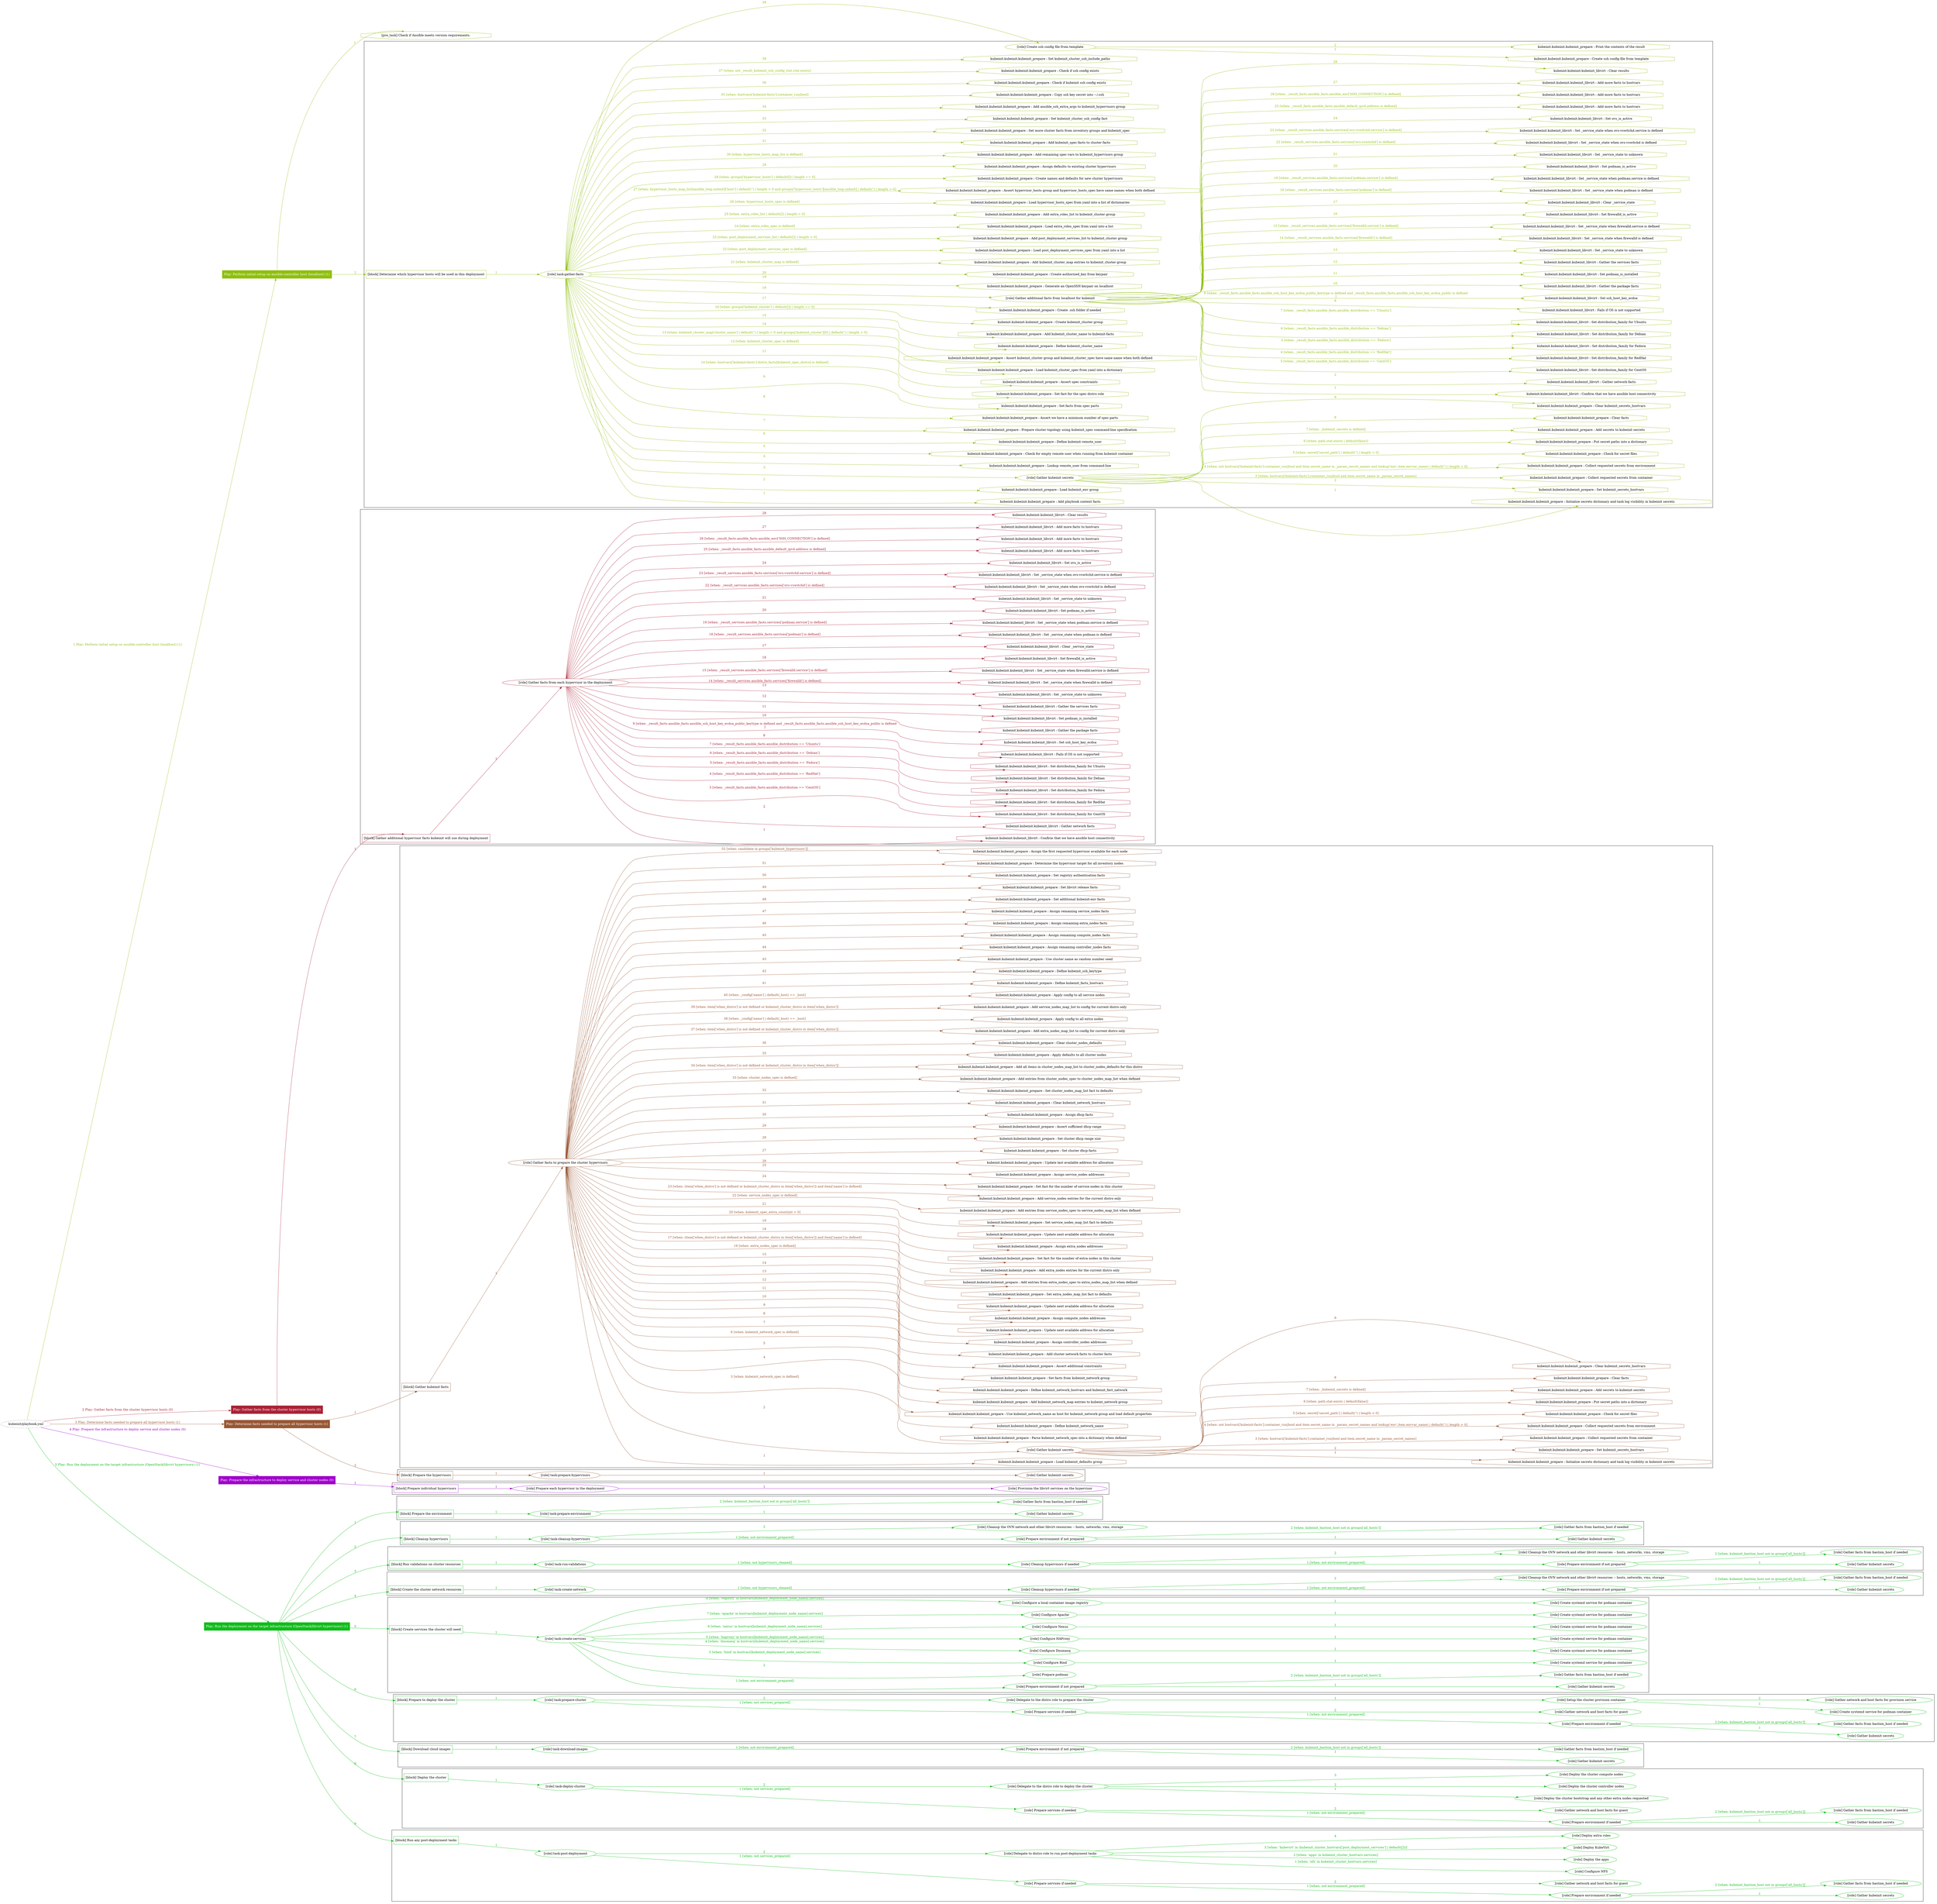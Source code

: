 digraph {
	graph [concentrate=true ordering=in rankdir=LR ratio=fill]
	edge [esep=5 sep=10]
	"kubeinit/playbook.yml" [URL="/home/runner/work/kubeinit/kubeinit/kubeinit/playbook.yml" id=playbook_9aa96fee style=dotted]
	"kubeinit/playbook.yml" -> play_2afa9757 [label="1 Play: Perform initial setup on ansible-controller host (localhost) (1)" color="#8fbf0d" fontcolor="#8fbf0d" id=edge_play_2afa9757 labeltooltip="1 Play: Perform initial setup on ansible-controller host (localhost) (1)" tooltip="1 Play: Perform initial setup on ansible-controller host (localhost) (1)"]
	subgraph "Play: Perform initial setup on ansible-controller host (localhost) (1)" {
		play_2afa9757 [label="Play: Perform initial setup on ansible-controller host (localhost) (1)" URL="/home/runner/work/kubeinit/kubeinit/kubeinit/playbook.yml" color="#8fbf0d" fontcolor="#ffffff" id=play_2afa9757 shape=box style=filled tooltip=localhost]
		pre_task_9d5052ec [label="[pre_task] Check if Ansible meets version requirements." URL="/home/runner/work/kubeinit/kubeinit/kubeinit/playbook.yml" color="#8fbf0d" id=pre_task_9d5052ec shape=octagon tooltip="Check if Ansible meets version requirements."]
		play_2afa9757 -> pre_task_9d5052ec [label="1 " color="#8fbf0d" fontcolor="#8fbf0d" id=edge_pre_task_9d5052ec labeltooltip="1 " tooltip="1 "]
		play_2afa9757 -> block_675e6121 [label=2 color="#8fbf0d" fontcolor="#8fbf0d" id=edge_block_675e6121 labeltooltip=2 tooltip=2]
		subgraph cluster_block_675e6121 {
			block_675e6121 [label="[block] Determine which hypervisor hosts will be used in this deployment" URL="/home/runner/work/kubeinit/kubeinit/kubeinit/playbook.yml" color="#8fbf0d" id=block_675e6121 labeltooltip="Determine which hypervisor hosts will be used in this deployment" shape=box tooltip="Determine which hypervisor hosts will be used in this deployment"]
			block_675e6121 -> role_36c44fa7 [label="1 " color="#8fbf0d" fontcolor="#8fbf0d" id=edge_role_36c44fa7 labeltooltip="1 " tooltip="1 "]
			subgraph "task-gather-facts" {
				role_36c44fa7 [label="[role] task-gather-facts" URL="/home/runner/work/kubeinit/kubeinit/kubeinit/playbook.yml" color="#8fbf0d" id=role_36c44fa7 tooltip="task-gather-facts"]
				task_f41afc8c [label="kubeinit.kubeinit.kubeinit_prepare : Add playbook context facts" URL="/home/runner/.ansible/collections/ansible_collections/kubeinit/kubeinit/roles/kubeinit_prepare/tasks/build_hypervisors_group.yml" color="#8fbf0d" id=task_f41afc8c shape=octagon tooltip="kubeinit.kubeinit.kubeinit_prepare : Add playbook context facts"]
				role_36c44fa7 -> task_f41afc8c [label="1 " color="#8fbf0d" fontcolor="#8fbf0d" id=edge_task_f41afc8c labeltooltip="1 " tooltip="1 "]
				task_3a83353d [label="kubeinit.kubeinit.kubeinit_prepare : Load kubeinit_env group" URL="/home/runner/.ansible/collections/ansible_collections/kubeinit/kubeinit/roles/kubeinit_prepare/tasks/build_hypervisors_group.yml" color="#8fbf0d" id=task_3a83353d shape=octagon tooltip="kubeinit.kubeinit.kubeinit_prepare : Load kubeinit_env group"]
				role_36c44fa7 -> task_3a83353d [label="2 " color="#8fbf0d" fontcolor="#8fbf0d" id=edge_task_3a83353d labeltooltip="2 " tooltip="2 "]
				role_36c44fa7 -> role_14704e65 [label="3 " color="#8fbf0d" fontcolor="#8fbf0d" id=edge_role_14704e65 labeltooltip="3 " tooltip="3 "]
				subgraph "Gather kubeinit secrets" {
					role_14704e65 [label="[role] Gather kubeinit secrets" URL="/home/runner/.ansible/collections/ansible_collections/kubeinit/kubeinit/roles/kubeinit_prepare/tasks/build_hypervisors_group.yml" color="#8fbf0d" id=role_14704e65 tooltip="Gather kubeinit secrets"]
					task_1b9f9307 [label="kubeinit.kubeinit.kubeinit_prepare : Initialize secrets dictionary and task log visibility in kubeinit secrets" URL="/home/runner/.ansible/collections/ansible_collections/kubeinit/kubeinit/roles/kubeinit_prepare/tasks/gather_kubeinit_secrets.yml" color="#8fbf0d" id=task_1b9f9307 shape=octagon tooltip="kubeinit.kubeinit.kubeinit_prepare : Initialize secrets dictionary and task log visibility in kubeinit secrets"]
					role_14704e65 -> task_1b9f9307 [label="1 " color="#8fbf0d" fontcolor="#8fbf0d" id=edge_task_1b9f9307 labeltooltip="1 " tooltip="1 "]
					task_b3cbc0fc [label="kubeinit.kubeinit.kubeinit_prepare : Set kubeinit_secrets_hostvars" URL="/home/runner/.ansible/collections/ansible_collections/kubeinit/kubeinit/roles/kubeinit_prepare/tasks/gather_kubeinit_secrets.yml" color="#8fbf0d" id=task_b3cbc0fc shape=octagon tooltip="kubeinit.kubeinit.kubeinit_prepare : Set kubeinit_secrets_hostvars"]
					role_14704e65 -> task_b3cbc0fc [label="2 " color="#8fbf0d" fontcolor="#8fbf0d" id=edge_task_b3cbc0fc labeltooltip="2 " tooltip="2 "]
					task_a4207148 [label="kubeinit.kubeinit.kubeinit_prepare : Collect requested secrets from container" URL="/home/runner/.ansible/collections/ansible_collections/kubeinit/kubeinit/roles/kubeinit_prepare/tasks/gather_kubeinit_secrets.yml" color="#8fbf0d" id=task_a4207148 shape=octagon tooltip="kubeinit.kubeinit.kubeinit_prepare : Collect requested secrets from container"]
					role_14704e65 -> task_a4207148 [label="3 [when: hostvars['kubeinit-facts'].container_run|bool and item.secret_name in _param_secret_names]" color="#8fbf0d" fontcolor="#8fbf0d" id=edge_task_a4207148 labeltooltip="3 [when: hostvars['kubeinit-facts'].container_run|bool and item.secret_name in _param_secret_names]" tooltip="3 [when: hostvars['kubeinit-facts'].container_run|bool and item.secret_name in _param_secret_names]"]
					task_411bc74c [label="kubeinit.kubeinit.kubeinit_prepare : Collect requested secrets from environment" URL="/home/runner/.ansible/collections/ansible_collections/kubeinit/kubeinit/roles/kubeinit_prepare/tasks/gather_kubeinit_secrets.yml" color="#8fbf0d" id=task_411bc74c shape=octagon tooltip="kubeinit.kubeinit.kubeinit_prepare : Collect requested secrets from environment"]
					role_14704e65 -> task_411bc74c [label="4 [when: not hostvars['kubeinit-facts'].container_run|bool and item.secret_name in _param_secret_names and lookup('env',item.envvar_name) | default('') | length > 0]" color="#8fbf0d" fontcolor="#8fbf0d" id=edge_task_411bc74c labeltooltip="4 [when: not hostvars['kubeinit-facts'].container_run|bool and item.secret_name in _param_secret_names and lookup('env',item.envvar_name) | default('') | length > 0]" tooltip="4 [when: not hostvars['kubeinit-facts'].container_run|bool and item.secret_name in _param_secret_names and lookup('env',item.envvar_name) | default('') | length > 0]"]
					task_897deb12 [label="kubeinit.kubeinit.kubeinit_prepare : Check for secret files" URL="/home/runner/.ansible/collections/ansible_collections/kubeinit/kubeinit/roles/kubeinit_prepare/tasks/gather_kubeinit_secrets.yml" color="#8fbf0d" id=task_897deb12 shape=octagon tooltip="kubeinit.kubeinit.kubeinit_prepare : Check for secret files"]
					role_14704e65 -> task_897deb12 [label="5 [when: secret['secret_path'] | default('') | length > 0]" color="#8fbf0d" fontcolor="#8fbf0d" id=edge_task_897deb12 labeltooltip="5 [when: secret['secret_path'] | default('') | length > 0]" tooltip="5 [when: secret['secret_path'] | default('') | length > 0]"]
					task_590a37bf [label="kubeinit.kubeinit.kubeinit_prepare : Put secret paths into a dictionary" URL="/home/runner/.ansible/collections/ansible_collections/kubeinit/kubeinit/roles/kubeinit_prepare/tasks/gather_kubeinit_secrets.yml" color="#8fbf0d" id=task_590a37bf shape=octagon tooltip="kubeinit.kubeinit.kubeinit_prepare : Put secret paths into a dictionary"]
					role_14704e65 -> task_590a37bf [label="6 [when: path.stat.exists | default(false)]" color="#8fbf0d" fontcolor="#8fbf0d" id=edge_task_590a37bf labeltooltip="6 [when: path.stat.exists | default(false)]" tooltip="6 [when: path.stat.exists | default(false)]"]
					task_33d5f47d [label="kubeinit.kubeinit.kubeinit_prepare : Add secrets to kubeinit secrets" URL="/home/runner/.ansible/collections/ansible_collections/kubeinit/kubeinit/roles/kubeinit_prepare/tasks/gather_kubeinit_secrets.yml" color="#8fbf0d" id=task_33d5f47d shape=octagon tooltip="kubeinit.kubeinit.kubeinit_prepare : Add secrets to kubeinit secrets"]
					role_14704e65 -> task_33d5f47d [label="7 [when: _kubeinit_secrets is defined]" color="#8fbf0d" fontcolor="#8fbf0d" id=edge_task_33d5f47d labeltooltip="7 [when: _kubeinit_secrets is defined]" tooltip="7 [when: _kubeinit_secrets is defined]"]
					task_a92ce87e [label="kubeinit.kubeinit.kubeinit_prepare : Clear facts" URL="/home/runner/.ansible/collections/ansible_collections/kubeinit/kubeinit/roles/kubeinit_prepare/tasks/gather_kubeinit_secrets.yml" color="#8fbf0d" id=task_a92ce87e shape=octagon tooltip="kubeinit.kubeinit.kubeinit_prepare : Clear facts"]
					role_14704e65 -> task_a92ce87e [label="8 " color="#8fbf0d" fontcolor="#8fbf0d" id=edge_task_a92ce87e labeltooltip="8 " tooltip="8 "]
					task_d436fe1b [label="kubeinit.kubeinit.kubeinit_prepare : Clear kubeinit_secrets_hostvars" URL="/home/runner/.ansible/collections/ansible_collections/kubeinit/kubeinit/roles/kubeinit_prepare/tasks/gather_kubeinit_secrets.yml" color="#8fbf0d" id=task_d436fe1b shape=octagon tooltip="kubeinit.kubeinit.kubeinit_prepare : Clear kubeinit_secrets_hostvars"]
					role_14704e65 -> task_d436fe1b [label="9 " color="#8fbf0d" fontcolor="#8fbf0d" id=edge_task_d436fe1b labeltooltip="9 " tooltip="9 "]
				}
				task_2085507f [label="kubeinit.kubeinit.kubeinit_prepare : Lookup remote_user from command-line" URL="/home/runner/.ansible/collections/ansible_collections/kubeinit/kubeinit/roles/kubeinit_prepare/tasks/build_hypervisors_group.yml" color="#8fbf0d" id=task_2085507f shape=octagon tooltip="kubeinit.kubeinit.kubeinit_prepare : Lookup remote_user from command-line"]
				role_36c44fa7 -> task_2085507f [label="4 " color="#8fbf0d" fontcolor="#8fbf0d" id=edge_task_2085507f labeltooltip="4 " tooltip="4 "]
				task_09163a0b [label="kubeinit.kubeinit.kubeinit_prepare : Check for empty remote user when running from kubeinit container" URL="/home/runner/.ansible/collections/ansible_collections/kubeinit/kubeinit/roles/kubeinit_prepare/tasks/build_hypervisors_group.yml" color="#8fbf0d" id=task_09163a0b shape=octagon tooltip="kubeinit.kubeinit.kubeinit_prepare : Check for empty remote user when running from kubeinit container"]
				role_36c44fa7 -> task_09163a0b [label="5 " color="#8fbf0d" fontcolor="#8fbf0d" id=edge_task_09163a0b labeltooltip="5 " tooltip="5 "]
				task_48b4b79a [label="kubeinit.kubeinit.kubeinit_prepare : Define kubeinit remote_user" URL="/home/runner/.ansible/collections/ansible_collections/kubeinit/kubeinit/roles/kubeinit_prepare/tasks/build_hypervisors_group.yml" color="#8fbf0d" id=task_48b4b79a shape=octagon tooltip="kubeinit.kubeinit.kubeinit_prepare : Define kubeinit remote_user"]
				role_36c44fa7 -> task_48b4b79a [label="6 " color="#8fbf0d" fontcolor="#8fbf0d" id=edge_task_48b4b79a labeltooltip="6 " tooltip="6 "]
				task_9cc05812 [label="kubeinit.kubeinit.kubeinit_prepare : Prepare cluster topology using kubeinit_spec command-line specification" URL="/home/runner/.ansible/collections/ansible_collections/kubeinit/kubeinit/roles/kubeinit_prepare/tasks/build_hypervisors_group.yml" color="#8fbf0d" id=task_9cc05812 shape=octagon tooltip="kubeinit.kubeinit.kubeinit_prepare : Prepare cluster topology using kubeinit_spec command-line specification"]
				role_36c44fa7 -> task_9cc05812 [label="7 " color="#8fbf0d" fontcolor="#8fbf0d" id=edge_task_9cc05812 labeltooltip="7 " tooltip="7 "]
				task_eef020c8 [label="kubeinit.kubeinit.kubeinit_prepare : Assert we have a minimum number of spec parts" URL="/home/runner/.ansible/collections/ansible_collections/kubeinit/kubeinit/roles/kubeinit_prepare/tasks/build_hypervisors_group.yml" color="#8fbf0d" id=task_eef020c8 shape=octagon tooltip="kubeinit.kubeinit.kubeinit_prepare : Assert we have a minimum number of spec parts"]
				role_36c44fa7 -> task_eef020c8 [label="8 " color="#8fbf0d" fontcolor="#8fbf0d" id=edge_task_eef020c8 labeltooltip="8 " tooltip="8 "]
				task_b15551d1 [label="kubeinit.kubeinit.kubeinit_prepare : Set facts from spec parts" URL="/home/runner/.ansible/collections/ansible_collections/kubeinit/kubeinit/roles/kubeinit_prepare/tasks/build_hypervisors_group.yml" color="#8fbf0d" id=task_b15551d1 shape=octagon tooltip="kubeinit.kubeinit.kubeinit_prepare : Set facts from spec parts"]
				role_36c44fa7 -> task_b15551d1 [label="9 " color="#8fbf0d" fontcolor="#8fbf0d" id=edge_task_b15551d1 labeltooltip="9 " tooltip="9 "]
				task_967df8af [label="kubeinit.kubeinit.kubeinit_prepare : Set fact for the spec distro role" URL="/home/runner/.ansible/collections/ansible_collections/kubeinit/kubeinit/roles/kubeinit_prepare/tasks/build_hypervisors_group.yml" color="#8fbf0d" id=task_967df8af shape=octagon tooltip="kubeinit.kubeinit.kubeinit_prepare : Set fact for the spec distro role"]
				role_36c44fa7 -> task_967df8af [label="10 [when: hostvars['kubeinit-facts'].distro_facts[kubeinit_spec_distro] is defined]" color="#8fbf0d" fontcolor="#8fbf0d" id=edge_task_967df8af labeltooltip="10 [when: hostvars['kubeinit-facts'].distro_facts[kubeinit_spec_distro] is defined]" tooltip="10 [when: hostvars['kubeinit-facts'].distro_facts[kubeinit_spec_distro] is defined]"]
				task_b7842d11 [label="kubeinit.kubeinit.kubeinit_prepare : Assert spec constraints" URL="/home/runner/.ansible/collections/ansible_collections/kubeinit/kubeinit/roles/kubeinit_prepare/tasks/build_hypervisors_group.yml" color="#8fbf0d" id=task_b7842d11 shape=octagon tooltip="kubeinit.kubeinit.kubeinit_prepare : Assert spec constraints"]
				role_36c44fa7 -> task_b7842d11 [label="11 " color="#8fbf0d" fontcolor="#8fbf0d" id=edge_task_b7842d11 labeltooltip="11 " tooltip="11 "]
				task_6fb85fcf [label="kubeinit.kubeinit.kubeinit_prepare : Load kubeinit_cluster_spec from yaml into a dictionary" URL="/home/runner/.ansible/collections/ansible_collections/kubeinit/kubeinit/roles/kubeinit_prepare/tasks/build_hypervisors_group.yml" color="#8fbf0d" id=task_6fb85fcf shape=octagon tooltip="kubeinit.kubeinit.kubeinit_prepare : Load kubeinit_cluster_spec from yaml into a dictionary"]
				role_36c44fa7 -> task_6fb85fcf [label="12 [when: kubeinit_cluster_spec is defined]" color="#8fbf0d" fontcolor="#8fbf0d" id=edge_task_6fb85fcf labeltooltip="12 [when: kubeinit_cluster_spec is defined]" tooltip="12 [when: kubeinit_cluster_spec is defined]"]
				task_6e856d15 [label="kubeinit.kubeinit.kubeinit_prepare : Assert kubeinit_cluster group and kubeinit_cluster_spec have same name when both defined" URL="/home/runner/.ansible/collections/ansible_collections/kubeinit/kubeinit/roles/kubeinit_prepare/tasks/build_hypervisors_group.yml" color="#8fbf0d" id=task_6e856d15 shape=octagon tooltip="kubeinit.kubeinit.kubeinit_prepare : Assert kubeinit_cluster group and kubeinit_cluster_spec have same name when both defined"]
				role_36c44fa7 -> task_6e856d15 [label="13 [when: kubeinit_cluster_map['cluster_name'] | default('') | length > 0 and groups['kubeinit_cluster'][0] | default('') | length > 0]" color="#8fbf0d" fontcolor="#8fbf0d" id=edge_task_6e856d15 labeltooltip="13 [when: kubeinit_cluster_map['cluster_name'] | default('') | length > 0 and groups['kubeinit_cluster'][0] | default('') | length > 0]" tooltip="13 [when: kubeinit_cluster_map['cluster_name'] | default('') | length > 0 and groups['kubeinit_cluster'][0] | default('') | length > 0]"]
				task_7d63ec8a [label="kubeinit.kubeinit.kubeinit_prepare : Define kubeinit_cluster_name" URL="/home/runner/.ansible/collections/ansible_collections/kubeinit/kubeinit/roles/kubeinit_prepare/tasks/build_hypervisors_group.yml" color="#8fbf0d" id=task_7d63ec8a shape=octagon tooltip="kubeinit.kubeinit.kubeinit_prepare : Define kubeinit_cluster_name"]
				role_36c44fa7 -> task_7d63ec8a [label="14 " color="#8fbf0d" fontcolor="#8fbf0d" id=edge_task_7d63ec8a labeltooltip="14 " tooltip="14 "]
				task_d41a3878 [label="kubeinit.kubeinit.kubeinit_prepare : Add kubeinit_cluster_name to kubeinit-facts" URL="/home/runner/.ansible/collections/ansible_collections/kubeinit/kubeinit/roles/kubeinit_prepare/tasks/build_hypervisors_group.yml" color="#8fbf0d" id=task_d41a3878 shape=octagon tooltip="kubeinit.kubeinit.kubeinit_prepare : Add kubeinit_cluster_name to kubeinit-facts"]
				role_36c44fa7 -> task_d41a3878 [label="15 " color="#8fbf0d" fontcolor="#8fbf0d" id=edge_task_d41a3878 labeltooltip="15 " tooltip="15 "]
				task_dba2586c [label="kubeinit.kubeinit.kubeinit_prepare : Create kubeinit_cluster group" URL="/home/runner/.ansible/collections/ansible_collections/kubeinit/kubeinit/roles/kubeinit_prepare/tasks/build_hypervisors_group.yml" color="#8fbf0d" id=task_dba2586c shape=octagon tooltip="kubeinit.kubeinit.kubeinit_prepare : Create kubeinit_cluster group"]
				role_36c44fa7 -> task_dba2586c [label="16 [when: groups['kubeinit_cluster'] | default([]) | length == 0]" color="#8fbf0d" fontcolor="#8fbf0d" id=edge_task_dba2586c labeltooltip="16 [when: groups['kubeinit_cluster'] | default([]) | length == 0]" tooltip="16 [when: groups['kubeinit_cluster'] | default([]) | length == 0]"]
				task_4b7ef4cf [label="kubeinit.kubeinit.kubeinit_prepare : Create .ssh folder if needed" URL="/home/runner/.ansible/collections/ansible_collections/kubeinit/kubeinit/roles/kubeinit_prepare/tasks/build_hypervisors_group.yml" color="#8fbf0d" id=task_4b7ef4cf shape=octagon tooltip="kubeinit.kubeinit.kubeinit_prepare : Create .ssh folder if needed"]
				role_36c44fa7 -> task_4b7ef4cf [label="17 " color="#8fbf0d" fontcolor="#8fbf0d" id=edge_task_4b7ef4cf labeltooltip="17 " tooltip="17 "]
				role_36c44fa7 -> role_4d7d48ee [label="18 " color="#8fbf0d" fontcolor="#8fbf0d" id=edge_role_4d7d48ee labeltooltip="18 " tooltip="18 "]
				subgraph "Gather additional facts from localhost for kubeinit" {
					role_4d7d48ee [label="[role] Gather additional facts from localhost for kubeinit" URL="/home/runner/.ansible/collections/ansible_collections/kubeinit/kubeinit/roles/kubeinit_prepare/tasks/build_hypervisors_group.yml" color="#8fbf0d" id=role_4d7d48ee tooltip="Gather additional facts from localhost for kubeinit"]
					task_a841255b [label="kubeinit.kubeinit.kubeinit_libvirt : Confirm that we have ansible host connectivity" URL="/home/runner/.ansible/collections/ansible_collections/kubeinit/kubeinit/roles/kubeinit_libvirt/tasks/gather_host_facts.yml" color="#8fbf0d" id=task_a841255b shape=octagon tooltip="kubeinit.kubeinit.kubeinit_libvirt : Confirm that we have ansible host connectivity"]
					role_4d7d48ee -> task_a841255b [label="1 " color="#8fbf0d" fontcolor="#8fbf0d" id=edge_task_a841255b labeltooltip="1 " tooltip="1 "]
					task_a04f3279 [label="kubeinit.kubeinit.kubeinit_libvirt : Gather network facts" URL="/home/runner/.ansible/collections/ansible_collections/kubeinit/kubeinit/roles/kubeinit_libvirt/tasks/gather_host_facts.yml" color="#8fbf0d" id=task_a04f3279 shape=octagon tooltip="kubeinit.kubeinit.kubeinit_libvirt : Gather network facts"]
					role_4d7d48ee -> task_a04f3279 [label="2 " color="#8fbf0d" fontcolor="#8fbf0d" id=edge_task_a04f3279 labeltooltip="2 " tooltip="2 "]
					task_b669b223 [label="kubeinit.kubeinit.kubeinit_libvirt : Set distribution_family for CentOS" URL="/home/runner/.ansible/collections/ansible_collections/kubeinit/kubeinit/roles/kubeinit_libvirt/tasks/gather_host_facts.yml" color="#8fbf0d" id=task_b669b223 shape=octagon tooltip="kubeinit.kubeinit.kubeinit_libvirt : Set distribution_family for CentOS"]
					role_4d7d48ee -> task_b669b223 [label="3 [when: _result_facts.ansible_facts.ansible_distribution == 'CentOS']" color="#8fbf0d" fontcolor="#8fbf0d" id=edge_task_b669b223 labeltooltip="3 [when: _result_facts.ansible_facts.ansible_distribution == 'CentOS']" tooltip="3 [when: _result_facts.ansible_facts.ansible_distribution == 'CentOS']"]
					task_addea20b [label="kubeinit.kubeinit.kubeinit_libvirt : Set distribution_family for RedHat" URL="/home/runner/.ansible/collections/ansible_collections/kubeinit/kubeinit/roles/kubeinit_libvirt/tasks/gather_host_facts.yml" color="#8fbf0d" id=task_addea20b shape=octagon tooltip="kubeinit.kubeinit.kubeinit_libvirt : Set distribution_family for RedHat"]
					role_4d7d48ee -> task_addea20b [label="4 [when: _result_facts.ansible_facts.ansible_distribution == 'RedHat']" color="#8fbf0d" fontcolor="#8fbf0d" id=edge_task_addea20b labeltooltip="4 [when: _result_facts.ansible_facts.ansible_distribution == 'RedHat']" tooltip="4 [when: _result_facts.ansible_facts.ansible_distribution == 'RedHat']"]
					task_4dcfb62c [label="kubeinit.kubeinit.kubeinit_libvirt : Set distribution_family for Fedora" URL="/home/runner/.ansible/collections/ansible_collections/kubeinit/kubeinit/roles/kubeinit_libvirt/tasks/gather_host_facts.yml" color="#8fbf0d" id=task_4dcfb62c shape=octagon tooltip="kubeinit.kubeinit.kubeinit_libvirt : Set distribution_family for Fedora"]
					role_4d7d48ee -> task_4dcfb62c [label="5 [when: _result_facts.ansible_facts.ansible_distribution == 'Fedora']" color="#8fbf0d" fontcolor="#8fbf0d" id=edge_task_4dcfb62c labeltooltip="5 [when: _result_facts.ansible_facts.ansible_distribution == 'Fedora']" tooltip="5 [when: _result_facts.ansible_facts.ansible_distribution == 'Fedora']"]
					task_a77e1d5e [label="kubeinit.kubeinit.kubeinit_libvirt : Set distribution_family for Debian" URL="/home/runner/.ansible/collections/ansible_collections/kubeinit/kubeinit/roles/kubeinit_libvirt/tasks/gather_host_facts.yml" color="#8fbf0d" id=task_a77e1d5e shape=octagon tooltip="kubeinit.kubeinit.kubeinit_libvirt : Set distribution_family for Debian"]
					role_4d7d48ee -> task_a77e1d5e [label="6 [when: _result_facts.ansible_facts.ansible_distribution == 'Debian']" color="#8fbf0d" fontcolor="#8fbf0d" id=edge_task_a77e1d5e labeltooltip="6 [when: _result_facts.ansible_facts.ansible_distribution == 'Debian']" tooltip="6 [when: _result_facts.ansible_facts.ansible_distribution == 'Debian']"]
					task_d2891710 [label="kubeinit.kubeinit.kubeinit_libvirt : Set distribution_family for Ubuntu" URL="/home/runner/.ansible/collections/ansible_collections/kubeinit/kubeinit/roles/kubeinit_libvirt/tasks/gather_host_facts.yml" color="#8fbf0d" id=task_d2891710 shape=octagon tooltip="kubeinit.kubeinit.kubeinit_libvirt : Set distribution_family for Ubuntu"]
					role_4d7d48ee -> task_d2891710 [label="7 [when: _result_facts.ansible_facts.ansible_distribution == 'Ubuntu']" color="#8fbf0d" fontcolor="#8fbf0d" id=edge_task_d2891710 labeltooltip="7 [when: _result_facts.ansible_facts.ansible_distribution == 'Ubuntu']" tooltip="7 [when: _result_facts.ansible_facts.ansible_distribution == 'Ubuntu']"]
					task_be134e90 [label="kubeinit.kubeinit.kubeinit_libvirt : Fails if OS is not supported" URL="/home/runner/.ansible/collections/ansible_collections/kubeinit/kubeinit/roles/kubeinit_libvirt/tasks/gather_host_facts.yml" color="#8fbf0d" id=task_be134e90 shape=octagon tooltip="kubeinit.kubeinit.kubeinit_libvirt : Fails if OS is not supported"]
					role_4d7d48ee -> task_be134e90 [label="8 " color="#8fbf0d" fontcolor="#8fbf0d" id=edge_task_be134e90 labeltooltip="8 " tooltip="8 "]
					task_863541d0 [label="kubeinit.kubeinit.kubeinit_libvirt : Set ssh_host_key_ecdsa" URL="/home/runner/.ansible/collections/ansible_collections/kubeinit/kubeinit/roles/kubeinit_libvirt/tasks/gather_host_facts.yml" color="#8fbf0d" id=task_863541d0 shape=octagon tooltip="kubeinit.kubeinit.kubeinit_libvirt : Set ssh_host_key_ecdsa"]
					role_4d7d48ee -> task_863541d0 [label="9 [when: _result_facts.ansible_facts.ansible_ssh_host_key_ecdsa_public_keytype is defined and _result_facts.ansible_facts.ansible_ssh_host_key_ecdsa_public is defined
]" color="#8fbf0d" fontcolor="#8fbf0d" id=edge_task_863541d0 labeltooltip="9 [when: _result_facts.ansible_facts.ansible_ssh_host_key_ecdsa_public_keytype is defined and _result_facts.ansible_facts.ansible_ssh_host_key_ecdsa_public is defined
]" tooltip="9 [when: _result_facts.ansible_facts.ansible_ssh_host_key_ecdsa_public_keytype is defined and _result_facts.ansible_facts.ansible_ssh_host_key_ecdsa_public is defined
]"]
					task_560fe4b8 [label="kubeinit.kubeinit.kubeinit_libvirt : Gather the package facts" URL="/home/runner/.ansible/collections/ansible_collections/kubeinit/kubeinit/roles/kubeinit_libvirt/tasks/gather_host_facts.yml" color="#8fbf0d" id=task_560fe4b8 shape=octagon tooltip="kubeinit.kubeinit.kubeinit_libvirt : Gather the package facts"]
					role_4d7d48ee -> task_560fe4b8 [label="10 " color="#8fbf0d" fontcolor="#8fbf0d" id=edge_task_560fe4b8 labeltooltip="10 " tooltip="10 "]
					task_26bf2751 [label="kubeinit.kubeinit.kubeinit_libvirt : Set podman_is_installed" URL="/home/runner/.ansible/collections/ansible_collections/kubeinit/kubeinit/roles/kubeinit_libvirt/tasks/gather_host_facts.yml" color="#8fbf0d" id=task_26bf2751 shape=octagon tooltip="kubeinit.kubeinit.kubeinit_libvirt : Set podman_is_installed"]
					role_4d7d48ee -> task_26bf2751 [label="11 " color="#8fbf0d" fontcolor="#8fbf0d" id=edge_task_26bf2751 labeltooltip="11 " tooltip="11 "]
					task_bdbb7916 [label="kubeinit.kubeinit.kubeinit_libvirt : Gather the services facts" URL="/home/runner/.ansible/collections/ansible_collections/kubeinit/kubeinit/roles/kubeinit_libvirt/tasks/gather_host_facts.yml" color="#8fbf0d" id=task_bdbb7916 shape=octagon tooltip="kubeinit.kubeinit.kubeinit_libvirt : Gather the services facts"]
					role_4d7d48ee -> task_bdbb7916 [label="12 " color="#8fbf0d" fontcolor="#8fbf0d" id=edge_task_bdbb7916 labeltooltip="12 " tooltip="12 "]
					task_53b53c28 [label="kubeinit.kubeinit.kubeinit_libvirt : Set _service_state to unknown" URL="/home/runner/.ansible/collections/ansible_collections/kubeinit/kubeinit/roles/kubeinit_libvirt/tasks/gather_host_facts.yml" color="#8fbf0d" id=task_53b53c28 shape=octagon tooltip="kubeinit.kubeinit.kubeinit_libvirt : Set _service_state to unknown"]
					role_4d7d48ee -> task_53b53c28 [label="13 " color="#8fbf0d" fontcolor="#8fbf0d" id=edge_task_53b53c28 labeltooltip="13 " tooltip="13 "]
					task_6bbb1fb9 [label="kubeinit.kubeinit.kubeinit_libvirt : Set _service_state when firewalld is defined" URL="/home/runner/.ansible/collections/ansible_collections/kubeinit/kubeinit/roles/kubeinit_libvirt/tasks/gather_host_facts.yml" color="#8fbf0d" id=task_6bbb1fb9 shape=octagon tooltip="kubeinit.kubeinit.kubeinit_libvirt : Set _service_state when firewalld is defined"]
					role_4d7d48ee -> task_6bbb1fb9 [label="14 [when: _result_services.ansible_facts.services['firewalld'] is defined]" color="#8fbf0d" fontcolor="#8fbf0d" id=edge_task_6bbb1fb9 labeltooltip="14 [when: _result_services.ansible_facts.services['firewalld'] is defined]" tooltip="14 [when: _result_services.ansible_facts.services['firewalld'] is defined]"]
					task_af611ab6 [label="kubeinit.kubeinit.kubeinit_libvirt : Set _service_state when firewalld.service is defined" URL="/home/runner/.ansible/collections/ansible_collections/kubeinit/kubeinit/roles/kubeinit_libvirt/tasks/gather_host_facts.yml" color="#8fbf0d" id=task_af611ab6 shape=octagon tooltip="kubeinit.kubeinit.kubeinit_libvirt : Set _service_state when firewalld.service is defined"]
					role_4d7d48ee -> task_af611ab6 [label="15 [when: _result_services.ansible_facts.services['firewalld.service'] is defined]" color="#8fbf0d" fontcolor="#8fbf0d" id=edge_task_af611ab6 labeltooltip="15 [when: _result_services.ansible_facts.services['firewalld.service'] is defined]" tooltip="15 [when: _result_services.ansible_facts.services['firewalld.service'] is defined]"]
					task_e518062e [label="kubeinit.kubeinit.kubeinit_libvirt : Set firewalld_is_active" URL="/home/runner/.ansible/collections/ansible_collections/kubeinit/kubeinit/roles/kubeinit_libvirt/tasks/gather_host_facts.yml" color="#8fbf0d" id=task_e518062e shape=octagon tooltip="kubeinit.kubeinit.kubeinit_libvirt : Set firewalld_is_active"]
					role_4d7d48ee -> task_e518062e [label="16 " color="#8fbf0d" fontcolor="#8fbf0d" id=edge_task_e518062e labeltooltip="16 " tooltip="16 "]
					task_1a25a7b1 [label="kubeinit.kubeinit.kubeinit_libvirt : Clear _service_state" URL="/home/runner/.ansible/collections/ansible_collections/kubeinit/kubeinit/roles/kubeinit_libvirt/tasks/gather_host_facts.yml" color="#8fbf0d" id=task_1a25a7b1 shape=octagon tooltip="kubeinit.kubeinit.kubeinit_libvirt : Clear _service_state"]
					role_4d7d48ee -> task_1a25a7b1 [label="17 " color="#8fbf0d" fontcolor="#8fbf0d" id=edge_task_1a25a7b1 labeltooltip="17 " tooltip="17 "]
					task_bdb5e3f6 [label="kubeinit.kubeinit.kubeinit_libvirt : Set _service_state when podman is defined" URL="/home/runner/.ansible/collections/ansible_collections/kubeinit/kubeinit/roles/kubeinit_libvirt/tasks/gather_host_facts.yml" color="#8fbf0d" id=task_bdb5e3f6 shape=octagon tooltip="kubeinit.kubeinit.kubeinit_libvirt : Set _service_state when podman is defined"]
					role_4d7d48ee -> task_bdb5e3f6 [label="18 [when: _result_services.ansible_facts.services['podman'] is defined]" color="#8fbf0d" fontcolor="#8fbf0d" id=edge_task_bdb5e3f6 labeltooltip="18 [when: _result_services.ansible_facts.services['podman'] is defined]" tooltip="18 [when: _result_services.ansible_facts.services['podman'] is defined]"]
					task_0a9239b6 [label="kubeinit.kubeinit.kubeinit_libvirt : Set _service_state when podman.service is defined" URL="/home/runner/.ansible/collections/ansible_collections/kubeinit/kubeinit/roles/kubeinit_libvirt/tasks/gather_host_facts.yml" color="#8fbf0d" id=task_0a9239b6 shape=octagon tooltip="kubeinit.kubeinit.kubeinit_libvirt : Set _service_state when podman.service is defined"]
					role_4d7d48ee -> task_0a9239b6 [label="19 [when: _result_services.ansible_facts.services['podman.service'] is defined]" color="#8fbf0d" fontcolor="#8fbf0d" id=edge_task_0a9239b6 labeltooltip="19 [when: _result_services.ansible_facts.services['podman.service'] is defined]" tooltip="19 [when: _result_services.ansible_facts.services['podman.service'] is defined]"]
					task_780d9d56 [label="kubeinit.kubeinit.kubeinit_libvirt : Set podman_is_active" URL="/home/runner/.ansible/collections/ansible_collections/kubeinit/kubeinit/roles/kubeinit_libvirt/tasks/gather_host_facts.yml" color="#8fbf0d" id=task_780d9d56 shape=octagon tooltip="kubeinit.kubeinit.kubeinit_libvirt : Set podman_is_active"]
					role_4d7d48ee -> task_780d9d56 [label="20 " color="#8fbf0d" fontcolor="#8fbf0d" id=edge_task_780d9d56 labeltooltip="20 " tooltip="20 "]
					task_5d9631f1 [label="kubeinit.kubeinit.kubeinit_libvirt : Set _service_state to unknown" URL="/home/runner/.ansible/collections/ansible_collections/kubeinit/kubeinit/roles/kubeinit_libvirt/tasks/gather_host_facts.yml" color="#8fbf0d" id=task_5d9631f1 shape=octagon tooltip="kubeinit.kubeinit.kubeinit_libvirt : Set _service_state to unknown"]
					role_4d7d48ee -> task_5d9631f1 [label="21 " color="#8fbf0d" fontcolor="#8fbf0d" id=edge_task_5d9631f1 labeltooltip="21 " tooltip="21 "]
					task_3e399a35 [label="kubeinit.kubeinit.kubeinit_libvirt : Set _service_state when ovs-vswitchd is defined" URL="/home/runner/.ansible/collections/ansible_collections/kubeinit/kubeinit/roles/kubeinit_libvirt/tasks/gather_host_facts.yml" color="#8fbf0d" id=task_3e399a35 shape=octagon tooltip="kubeinit.kubeinit.kubeinit_libvirt : Set _service_state when ovs-vswitchd is defined"]
					role_4d7d48ee -> task_3e399a35 [label="22 [when: _result_services.ansible_facts.services['ovs-vswitchd'] is defined]" color="#8fbf0d" fontcolor="#8fbf0d" id=edge_task_3e399a35 labeltooltip="22 [when: _result_services.ansible_facts.services['ovs-vswitchd'] is defined]" tooltip="22 [when: _result_services.ansible_facts.services['ovs-vswitchd'] is defined]"]
					task_a71c65a0 [label="kubeinit.kubeinit.kubeinit_libvirt : Set _service_state when ovs-vswitchd.service is defined" URL="/home/runner/.ansible/collections/ansible_collections/kubeinit/kubeinit/roles/kubeinit_libvirt/tasks/gather_host_facts.yml" color="#8fbf0d" id=task_a71c65a0 shape=octagon tooltip="kubeinit.kubeinit.kubeinit_libvirt : Set _service_state when ovs-vswitchd.service is defined"]
					role_4d7d48ee -> task_a71c65a0 [label="23 [when: _result_services.ansible_facts.services['ovs-vswitchd.service'] is defined]" color="#8fbf0d" fontcolor="#8fbf0d" id=edge_task_a71c65a0 labeltooltip="23 [when: _result_services.ansible_facts.services['ovs-vswitchd.service'] is defined]" tooltip="23 [when: _result_services.ansible_facts.services['ovs-vswitchd.service'] is defined]"]
					task_6ef700d9 [label="kubeinit.kubeinit.kubeinit_libvirt : Set ovs_is_active" URL="/home/runner/.ansible/collections/ansible_collections/kubeinit/kubeinit/roles/kubeinit_libvirt/tasks/gather_host_facts.yml" color="#8fbf0d" id=task_6ef700d9 shape=octagon tooltip="kubeinit.kubeinit.kubeinit_libvirt : Set ovs_is_active"]
					role_4d7d48ee -> task_6ef700d9 [label="24 " color="#8fbf0d" fontcolor="#8fbf0d" id=edge_task_6ef700d9 labeltooltip="24 " tooltip="24 "]
					task_23ab3cd9 [label="kubeinit.kubeinit.kubeinit_libvirt : Add more facts to hostvars" URL="/home/runner/.ansible/collections/ansible_collections/kubeinit/kubeinit/roles/kubeinit_libvirt/tasks/gather_host_facts.yml" color="#8fbf0d" id=task_23ab3cd9 shape=octagon tooltip="kubeinit.kubeinit.kubeinit_libvirt : Add more facts to hostvars"]
					role_4d7d48ee -> task_23ab3cd9 [label="25 [when: _result_facts.ansible_facts.ansible_default_ipv4.address is defined]" color="#8fbf0d" fontcolor="#8fbf0d" id=edge_task_23ab3cd9 labeltooltip="25 [when: _result_facts.ansible_facts.ansible_default_ipv4.address is defined]" tooltip="25 [when: _result_facts.ansible_facts.ansible_default_ipv4.address is defined]"]
					task_73b8aa48 [label="kubeinit.kubeinit.kubeinit_libvirt : Add more facts to hostvars" URL="/home/runner/.ansible/collections/ansible_collections/kubeinit/kubeinit/roles/kubeinit_libvirt/tasks/gather_host_facts.yml" color="#8fbf0d" id=task_73b8aa48 shape=octagon tooltip="kubeinit.kubeinit.kubeinit_libvirt : Add more facts to hostvars"]
					role_4d7d48ee -> task_73b8aa48 [label="26 [when: _result_facts.ansible_facts.ansible_env['SSH_CONNECTION'] is defined]" color="#8fbf0d" fontcolor="#8fbf0d" id=edge_task_73b8aa48 labeltooltip="26 [when: _result_facts.ansible_facts.ansible_env['SSH_CONNECTION'] is defined]" tooltip="26 [when: _result_facts.ansible_facts.ansible_env['SSH_CONNECTION'] is defined]"]
					task_e12672bf [label="kubeinit.kubeinit.kubeinit_libvirt : Add more facts to hostvars" URL="/home/runner/.ansible/collections/ansible_collections/kubeinit/kubeinit/roles/kubeinit_libvirt/tasks/gather_host_facts.yml" color="#8fbf0d" id=task_e12672bf shape=octagon tooltip="kubeinit.kubeinit.kubeinit_libvirt : Add more facts to hostvars"]
					role_4d7d48ee -> task_e12672bf [label="27 " color="#8fbf0d" fontcolor="#8fbf0d" id=edge_task_e12672bf labeltooltip="27 " tooltip="27 "]
					task_a459e508 [label="kubeinit.kubeinit.kubeinit_libvirt : Clear results" URL="/home/runner/.ansible/collections/ansible_collections/kubeinit/kubeinit/roles/kubeinit_libvirt/tasks/gather_host_facts.yml" color="#8fbf0d" id=task_a459e508 shape=octagon tooltip="kubeinit.kubeinit.kubeinit_libvirt : Clear results"]
					role_4d7d48ee -> task_a459e508 [label="28 " color="#8fbf0d" fontcolor="#8fbf0d" id=edge_task_a459e508 labeltooltip="28 " tooltip="28 "]
				}
				task_e6afa8ac [label="kubeinit.kubeinit.kubeinit_prepare : Generate an OpenSSH keypair on localhost" URL="/home/runner/.ansible/collections/ansible_collections/kubeinit/kubeinit/roles/kubeinit_prepare/tasks/build_hypervisors_group.yml" color="#8fbf0d" id=task_e6afa8ac shape=octagon tooltip="kubeinit.kubeinit.kubeinit_prepare : Generate an OpenSSH keypair on localhost"]
				role_36c44fa7 -> task_e6afa8ac [label="19 " color="#8fbf0d" fontcolor="#8fbf0d" id=edge_task_e6afa8ac labeltooltip="19 " tooltip="19 "]
				task_bb67b68f [label="kubeinit.kubeinit.kubeinit_prepare : Create authorized_key from keypair" URL="/home/runner/.ansible/collections/ansible_collections/kubeinit/kubeinit/roles/kubeinit_prepare/tasks/build_hypervisors_group.yml" color="#8fbf0d" id=task_bb67b68f shape=octagon tooltip="kubeinit.kubeinit.kubeinit_prepare : Create authorized_key from keypair"]
				role_36c44fa7 -> task_bb67b68f [label="20 " color="#8fbf0d" fontcolor="#8fbf0d" id=edge_task_bb67b68f labeltooltip="20 " tooltip="20 "]
				task_7d07acb3 [label="kubeinit.kubeinit.kubeinit_prepare : Add kubeinit_cluster_map entries to kubeinit_cluster group" URL="/home/runner/.ansible/collections/ansible_collections/kubeinit/kubeinit/roles/kubeinit_prepare/tasks/build_hypervisors_group.yml" color="#8fbf0d" id=task_7d07acb3 shape=octagon tooltip="kubeinit.kubeinit.kubeinit_prepare : Add kubeinit_cluster_map entries to kubeinit_cluster group"]
				role_36c44fa7 -> task_7d07acb3 [label="21 [when: kubeinit_cluster_map is defined]" color="#8fbf0d" fontcolor="#8fbf0d" id=edge_task_7d07acb3 labeltooltip="21 [when: kubeinit_cluster_map is defined]" tooltip="21 [when: kubeinit_cluster_map is defined]"]
				task_814c2308 [label="kubeinit.kubeinit.kubeinit_prepare : Load post_deployment_services_spec from yaml into a list" URL="/home/runner/.ansible/collections/ansible_collections/kubeinit/kubeinit/roles/kubeinit_prepare/tasks/build_hypervisors_group.yml" color="#8fbf0d" id=task_814c2308 shape=octagon tooltip="kubeinit.kubeinit.kubeinit_prepare : Load post_deployment_services_spec from yaml into a list"]
				role_36c44fa7 -> task_814c2308 [label="22 [when: post_deployment_services_spec is defined]" color="#8fbf0d" fontcolor="#8fbf0d" id=edge_task_814c2308 labeltooltip="22 [when: post_deployment_services_spec is defined]" tooltip="22 [when: post_deployment_services_spec is defined]"]
				task_ca7b2249 [label="kubeinit.kubeinit.kubeinit_prepare : Add post_deployment_services_list to kubeinit_cluster group" URL="/home/runner/.ansible/collections/ansible_collections/kubeinit/kubeinit/roles/kubeinit_prepare/tasks/build_hypervisors_group.yml" color="#8fbf0d" id=task_ca7b2249 shape=octagon tooltip="kubeinit.kubeinit.kubeinit_prepare : Add post_deployment_services_list to kubeinit_cluster group"]
				role_36c44fa7 -> task_ca7b2249 [label="23 [when: post_deployment_services_list | default([]) | length > 0]" color="#8fbf0d" fontcolor="#8fbf0d" id=edge_task_ca7b2249 labeltooltip="23 [when: post_deployment_services_list | default([]) | length > 0]" tooltip="23 [when: post_deployment_services_list | default([]) | length > 0]"]
				task_bc74c01b [label="kubeinit.kubeinit.kubeinit_prepare : Load extra_roles_spec from yaml into a list" URL="/home/runner/.ansible/collections/ansible_collections/kubeinit/kubeinit/roles/kubeinit_prepare/tasks/build_hypervisors_group.yml" color="#8fbf0d" id=task_bc74c01b shape=octagon tooltip="kubeinit.kubeinit.kubeinit_prepare : Load extra_roles_spec from yaml into a list"]
				role_36c44fa7 -> task_bc74c01b [label="24 [when: extra_roles_spec is defined]" color="#8fbf0d" fontcolor="#8fbf0d" id=edge_task_bc74c01b labeltooltip="24 [when: extra_roles_spec is defined]" tooltip="24 [when: extra_roles_spec is defined]"]
				task_e3324229 [label="kubeinit.kubeinit.kubeinit_prepare : Add extra_roles_list to kubeinit_cluster group" URL="/home/runner/.ansible/collections/ansible_collections/kubeinit/kubeinit/roles/kubeinit_prepare/tasks/build_hypervisors_group.yml" color="#8fbf0d" id=task_e3324229 shape=octagon tooltip="kubeinit.kubeinit.kubeinit_prepare : Add extra_roles_list to kubeinit_cluster group"]
				role_36c44fa7 -> task_e3324229 [label="25 [when: extra_roles_list | default([]) | length > 0]" color="#8fbf0d" fontcolor="#8fbf0d" id=edge_task_e3324229 labeltooltip="25 [when: extra_roles_list | default([]) | length > 0]" tooltip="25 [when: extra_roles_list | default([]) | length > 0]"]
				task_c389525f [label="kubeinit.kubeinit.kubeinit_prepare : Load hypervisor_hosts_spec from yaml into a list of dictionaries" URL="/home/runner/.ansible/collections/ansible_collections/kubeinit/kubeinit/roles/kubeinit_prepare/tasks/build_hypervisors_group.yml" color="#8fbf0d" id=task_c389525f shape=octagon tooltip="kubeinit.kubeinit.kubeinit_prepare : Load hypervisor_hosts_spec from yaml into a list of dictionaries"]
				role_36c44fa7 -> task_c389525f [label="26 [when: hypervisor_hosts_spec is defined]" color="#8fbf0d" fontcolor="#8fbf0d" id=edge_task_c389525f labeltooltip="26 [when: hypervisor_hosts_spec is defined]" tooltip="26 [when: hypervisor_hosts_spec is defined]"]
				task_07bb3782 [label="kubeinit.kubeinit.kubeinit_prepare : Assert hypervisor_hosts group and hypervisor_hosts_spec have same names when both defined" URL="/home/runner/.ansible/collections/ansible_collections/kubeinit/kubeinit/roles/kubeinit_prepare/tasks/build_hypervisors_group.yml" color="#8fbf0d" id=task_07bb3782 shape=octagon tooltip="kubeinit.kubeinit.kubeinit_prepare : Assert hypervisor_hosts group and hypervisor_hosts_spec have same names when both defined"]
				role_36c44fa7 -> task_07bb3782 [label="27 [when: hypervisor_hosts_map_list[ansible_loop.index0]['host'] | default('') | length > 0 and groups['hypervisor_hosts'][ansible_loop.index0] | default('') | length > 0]" color="#8fbf0d" fontcolor="#8fbf0d" id=edge_task_07bb3782 labeltooltip="27 [when: hypervisor_hosts_map_list[ansible_loop.index0]['host'] | default('') | length > 0 and groups['hypervisor_hosts'][ansible_loop.index0] | default('') | length > 0]" tooltip="27 [when: hypervisor_hosts_map_list[ansible_loop.index0]['host'] | default('') | length > 0 and groups['hypervisor_hosts'][ansible_loop.index0] | default('') | length > 0]"]
				task_e7507902 [label="kubeinit.kubeinit.kubeinit_prepare : Create names and defaults for new cluster hypervisors" URL="/home/runner/.ansible/collections/ansible_collections/kubeinit/kubeinit/roles/kubeinit_prepare/tasks/build_hypervisors_group.yml" color="#8fbf0d" id=task_e7507902 shape=octagon tooltip="kubeinit.kubeinit.kubeinit_prepare : Create names and defaults for new cluster hypervisors"]
				role_36c44fa7 -> task_e7507902 [label="28 [when: groups['hypervisor_hosts'] | default([]) | length == 0]" color="#8fbf0d" fontcolor="#8fbf0d" id=edge_task_e7507902 labeltooltip="28 [when: groups['hypervisor_hosts'] | default([]) | length == 0]" tooltip="28 [when: groups['hypervisor_hosts'] | default([]) | length == 0]"]
				task_1c3c733f [label="kubeinit.kubeinit.kubeinit_prepare : Assign defaults to existing cluster hypervisors" URL="/home/runner/.ansible/collections/ansible_collections/kubeinit/kubeinit/roles/kubeinit_prepare/tasks/build_hypervisors_group.yml" color="#8fbf0d" id=task_1c3c733f shape=octagon tooltip="kubeinit.kubeinit.kubeinit_prepare : Assign defaults to existing cluster hypervisors"]
				role_36c44fa7 -> task_1c3c733f [label="29 " color="#8fbf0d" fontcolor="#8fbf0d" id=edge_task_1c3c733f labeltooltip="29 " tooltip="29 "]
				task_1ef0d630 [label="kubeinit.kubeinit.kubeinit_prepare : Add remaining spec vars to kubeinit_hypervisors group" URL="/home/runner/.ansible/collections/ansible_collections/kubeinit/kubeinit/roles/kubeinit_prepare/tasks/build_hypervisors_group.yml" color="#8fbf0d" id=task_1ef0d630 shape=octagon tooltip="kubeinit.kubeinit.kubeinit_prepare : Add remaining spec vars to kubeinit_hypervisors group"]
				role_36c44fa7 -> task_1ef0d630 [label="30 [when: hypervisor_hosts_map_list is defined]" color="#8fbf0d" fontcolor="#8fbf0d" id=edge_task_1ef0d630 labeltooltip="30 [when: hypervisor_hosts_map_list is defined]" tooltip="30 [when: hypervisor_hosts_map_list is defined]"]
				task_9d3097bc [label="kubeinit.kubeinit.kubeinit_prepare : Add kubeinit_spec facts to cluster facts" URL="/home/runner/.ansible/collections/ansible_collections/kubeinit/kubeinit/roles/kubeinit_prepare/tasks/build_hypervisors_group.yml" color="#8fbf0d" id=task_9d3097bc shape=octagon tooltip="kubeinit.kubeinit.kubeinit_prepare : Add kubeinit_spec facts to cluster facts"]
				role_36c44fa7 -> task_9d3097bc [label="31 " color="#8fbf0d" fontcolor="#8fbf0d" id=edge_task_9d3097bc labeltooltip="31 " tooltip="31 "]
				task_30df7971 [label="kubeinit.kubeinit.kubeinit_prepare : Set more cluster facts from inventory groups and kubeinit_spec" URL="/home/runner/.ansible/collections/ansible_collections/kubeinit/kubeinit/roles/kubeinit_prepare/tasks/build_hypervisors_group.yml" color="#8fbf0d" id=task_30df7971 shape=octagon tooltip="kubeinit.kubeinit.kubeinit_prepare : Set more cluster facts from inventory groups and kubeinit_spec"]
				role_36c44fa7 -> task_30df7971 [label="32 " color="#8fbf0d" fontcolor="#8fbf0d" id=edge_task_30df7971 labeltooltip="32 " tooltip="32 "]
				task_274da613 [label="kubeinit.kubeinit.kubeinit_prepare : Set kubeinit_cluster_ssh_config fact" URL="/home/runner/.ansible/collections/ansible_collections/kubeinit/kubeinit/roles/kubeinit_prepare/tasks/build_hypervisors_group.yml" color="#8fbf0d" id=task_274da613 shape=octagon tooltip="kubeinit.kubeinit.kubeinit_prepare : Set kubeinit_cluster_ssh_config fact"]
				role_36c44fa7 -> task_274da613 [label="33 " color="#8fbf0d" fontcolor="#8fbf0d" id=edge_task_274da613 labeltooltip="33 " tooltip="33 "]
				task_f1f086e7 [label="kubeinit.kubeinit.kubeinit_prepare : Add ansible_ssh_extra_args to kubeinit_hypervisors group" URL="/home/runner/.ansible/collections/ansible_collections/kubeinit/kubeinit/roles/kubeinit_prepare/tasks/build_hypervisors_group.yml" color="#8fbf0d" id=task_f1f086e7 shape=octagon tooltip="kubeinit.kubeinit.kubeinit_prepare : Add ansible_ssh_extra_args to kubeinit_hypervisors group"]
				role_36c44fa7 -> task_f1f086e7 [label="34 " color="#8fbf0d" fontcolor="#8fbf0d" id=edge_task_f1f086e7 labeltooltip="34 " tooltip="34 "]
				task_9d2482dc [label="kubeinit.kubeinit.kubeinit_prepare : Copy ssh key secret into ~/.ssh" URL="/home/runner/.ansible/collections/ansible_collections/kubeinit/kubeinit/roles/kubeinit_prepare/tasks/build_hypervisors_group.yml" color="#8fbf0d" id=task_9d2482dc shape=octagon tooltip="kubeinit.kubeinit.kubeinit_prepare : Copy ssh key secret into ~/.ssh"]
				role_36c44fa7 -> task_9d2482dc [label="35 [when: hostvars['kubeinit-facts'].container_run|bool]" color="#8fbf0d" fontcolor="#8fbf0d" id=edge_task_9d2482dc labeltooltip="35 [when: hostvars['kubeinit-facts'].container_run|bool]" tooltip="35 [when: hostvars['kubeinit-facts'].container_run|bool]"]
				task_1682666b [label="kubeinit.kubeinit.kubeinit_prepare : Check if kubeinit ssh config exists" URL="/home/runner/.ansible/collections/ansible_collections/kubeinit/kubeinit/roles/kubeinit_prepare/tasks/build_hypervisors_group.yml" color="#8fbf0d" id=task_1682666b shape=octagon tooltip="kubeinit.kubeinit.kubeinit_prepare : Check if kubeinit ssh config exists"]
				role_36c44fa7 -> task_1682666b [label="36 " color="#8fbf0d" fontcolor="#8fbf0d" id=edge_task_1682666b labeltooltip="36 " tooltip="36 "]
				task_2c753e80 [label="kubeinit.kubeinit.kubeinit_prepare : Check if ssh config exists" URL="/home/runner/.ansible/collections/ansible_collections/kubeinit/kubeinit/roles/kubeinit_prepare/tasks/build_hypervisors_group.yml" color="#8fbf0d" id=task_2c753e80 shape=octagon tooltip="kubeinit.kubeinit.kubeinit_prepare : Check if ssh config exists"]
				role_36c44fa7 -> task_2c753e80 [label="37 [when: not _result_kubeinit_ssh_config_stat.stat.exists]" color="#8fbf0d" fontcolor="#8fbf0d" id=edge_task_2c753e80 labeltooltip="37 [when: not _result_kubeinit_ssh_config_stat.stat.exists]" tooltip="37 [when: not _result_kubeinit_ssh_config_stat.stat.exists]"]
				task_dab19182 [label="kubeinit.kubeinit.kubeinit_prepare : Set kubeinit_cluster_ssh_include_paths" URL="/home/runner/.ansible/collections/ansible_collections/kubeinit/kubeinit/roles/kubeinit_prepare/tasks/build_hypervisors_group.yml" color="#8fbf0d" id=task_dab19182 shape=octagon tooltip="kubeinit.kubeinit.kubeinit_prepare : Set kubeinit_cluster_ssh_include_paths"]
				role_36c44fa7 -> task_dab19182 [label="38 " color="#8fbf0d" fontcolor="#8fbf0d" id=edge_task_dab19182 labeltooltip="38 " tooltip="38 "]
				role_36c44fa7 -> role_28da5da6 [label="39 " color="#8fbf0d" fontcolor="#8fbf0d" id=edge_role_28da5da6 labeltooltip="39 " tooltip="39 "]
				subgraph "Create ssh config file from template" {
					role_28da5da6 [label="[role] Create ssh config file from template" URL="/home/runner/.ansible/collections/ansible_collections/kubeinit/kubeinit/roles/kubeinit_prepare/tasks/build_hypervisors_group.yml" color="#8fbf0d" id=role_28da5da6 tooltip="Create ssh config file from template"]
					task_3cb79c24 [label="kubeinit.kubeinit.kubeinit_prepare : Create ssh config file from template" URL="/home/runner/.ansible/collections/ansible_collections/kubeinit/kubeinit/roles/kubeinit_prepare/tasks/create_host_ssh_config.yml" color="#8fbf0d" id=task_3cb79c24 shape=octagon tooltip="kubeinit.kubeinit.kubeinit_prepare : Create ssh config file from template"]
					role_28da5da6 -> task_3cb79c24 [label="1 " color="#8fbf0d" fontcolor="#8fbf0d" id=edge_task_3cb79c24 labeltooltip="1 " tooltip="1 "]
					task_ca469b7a [label="kubeinit.kubeinit.kubeinit_prepare : Print the contents of the result" URL="/home/runner/.ansible/collections/ansible_collections/kubeinit/kubeinit/roles/kubeinit_prepare/tasks/create_host_ssh_config.yml" color="#8fbf0d" id=task_ca469b7a shape=octagon tooltip="kubeinit.kubeinit.kubeinit_prepare : Print the contents of the result"]
					role_28da5da6 -> task_ca469b7a [label="2 " color="#8fbf0d" fontcolor="#8fbf0d" id=edge_task_ca469b7a labeltooltip="2 " tooltip="2 "]
				}
			}
		}
	}
	"kubeinit/playbook.yml" -> play_ddea7dfd [label="2 Play: Gather facts from the cluster hypervisor hosts (0)" color="#aa2236" fontcolor="#aa2236" id=edge_play_ddea7dfd labeltooltip="2 Play: Gather facts from the cluster hypervisor hosts (0)" tooltip="2 Play: Gather facts from the cluster hypervisor hosts (0)"]
	subgraph "Play: Gather facts from the cluster hypervisor hosts (0)" {
		play_ddea7dfd [label="Play: Gather facts from the cluster hypervisor hosts (0)" URL="/home/runner/work/kubeinit/kubeinit/kubeinit/playbook.yml" color="#aa2236" fontcolor="#ffffff" id=play_ddea7dfd shape=box style=filled tooltip="Play: Gather facts from the cluster hypervisor hosts (0)"]
		play_ddea7dfd -> block_692e28e1 [label=1 color="#aa2236" fontcolor="#aa2236" id=edge_block_692e28e1 labeltooltip=1 tooltip=1]
		subgraph cluster_block_692e28e1 {
			block_692e28e1 [label="[block] Gather additional hypervisor facts kubeinit will use during deployment" URL="/home/runner/work/kubeinit/kubeinit/kubeinit/playbook.yml" color="#aa2236" id=block_692e28e1 labeltooltip="Gather additional hypervisor facts kubeinit will use during deployment" shape=box tooltip="Gather additional hypervisor facts kubeinit will use during deployment"]
			block_692e28e1 -> role_118d8d6e [label="1 " color="#aa2236" fontcolor="#aa2236" id=edge_role_118d8d6e labeltooltip="1 " tooltip="1 "]
			subgraph "Gather facts from each hypervisor in the deployment" {
				role_118d8d6e [label="[role] Gather facts from each hypervisor in the deployment" URL="/home/runner/work/kubeinit/kubeinit/kubeinit/playbook.yml" color="#aa2236" id=role_118d8d6e tooltip="Gather facts from each hypervisor in the deployment"]
				task_1bbce2ce [label="kubeinit.kubeinit.kubeinit_libvirt : Confirm that we have ansible host connectivity" URL="/home/runner/.ansible/collections/ansible_collections/kubeinit/kubeinit/roles/kubeinit_libvirt/tasks/gather_host_facts.yml" color="#aa2236" id=task_1bbce2ce shape=octagon tooltip="kubeinit.kubeinit.kubeinit_libvirt : Confirm that we have ansible host connectivity"]
				role_118d8d6e -> task_1bbce2ce [label="1 " color="#aa2236" fontcolor="#aa2236" id=edge_task_1bbce2ce labeltooltip="1 " tooltip="1 "]
				task_ee8f900f [label="kubeinit.kubeinit.kubeinit_libvirt : Gather network facts" URL="/home/runner/.ansible/collections/ansible_collections/kubeinit/kubeinit/roles/kubeinit_libvirt/tasks/gather_host_facts.yml" color="#aa2236" id=task_ee8f900f shape=octagon tooltip="kubeinit.kubeinit.kubeinit_libvirt : Gather network facts"]
				role_118d8d6e -> task_ee8f900f [label="2 " color="#aa2236" fontcolor="#aa2236" id=edge_task_ee8f900f labeltooltip="2 " tooltip="2 "]
				task_dd6f0dec [label="kubeinit.kubeinit.kubeinit_libvirt : Set distribution_family for CentOS" URL="/home/runner/.ansible/collections/ansible_collections/kubeinit/kubeinit/roles/kubeinit_libvirt/tasks/gather_host_facts.yml" color="#aa2236" id=task_dd6f0dec shape=octagon tooltip="kubeinit.kubeinit.kubeinit_libvirt : Set distribution_family for CentOS"]
				role_118d8d6e -> task_dd6f0dec [label="3 [when: _result_facts.ansible_facts.ansible_distribution == 'CentOS']" color="#aa2236" fontcolor="#aa2236" id=edge_task_dd6f0dec labeltooltip="3 [when: _result_facts.ansible_facts.ansible_distribution == 'CentOS']" tooltip="3 [when: _result_facts.ansible_facts.ansible_distribution == 'CentOS']"]
				task_92458be4 [label="kubeinit.kubeinit.kubeinit_libvirt : Set distribution_family for RedHat" URL="/home/runner/.ansible/collections/ansible_collections/kubeinit/kubeinit/roles/kubeinit_libvirt/tasks/gather_host_facts.yml" color="#aa2236" id=task_92458be4 shape=octagon tooltip="kubeinit.kubeinit.kubeinit_libvirt : Set distribution_family for RedHat"]
				role_118d8d6e -> task_92458be4 [label="4 [when: _result_facts.ansible_facts.ansible_distribution == 'RedHat']" color="#aa2236" fontcolor="#aa2236" id=edge_task_92458be4 labeltooltip="4 [when: _result_facts.ansible_facts.ansible_distribution == 'RedHat']" tooltip="4 [when: _result_facts.ansible_facts.ansible_distribution == 'RedHat']"]
				task_7d860944 [label="kubeinit.kubeinit.kubeinit_libvirt : Set distribution_family for Fedora" URL="/home/runner/.ansible/collections/ansible_collections/kubeinit/kubeinit/roles/kubeinit_libvirt/tasks/gather_host_facts.yml" color="#aa2236" id=task_7d860944 shape=octagon tooltip="kubeinit.kubeinit.kubeinit_libvirt : Set distribution_family for Fedora"]
				role_118d8d6e -> task_7d860944 [label="5 [when: _result_facts.ansible_facts.ansible_distribution == 'Fedora']" color="#aa2236" fontcolor="#aa2236" id=edge_task_7d860944 labeltooltip="5 [when: _result_facts.ansible_facts.ansible_distribution == 'Fedora']" tooltip="5 [when: _result_facts.ansible_facts.ansible_distribution == 'Fedora']"]
				task_0e4ddd2f [label="kubeinit.kubeinit.kubeinit_libvirt : Set distribution_family for Debian" URL="/home/runner/.ansible/collections/ansible_collections/kubeinit/kubeinit/roles/kubeinit_libvirt/tasks/gather_host_facts.yml" color="#aa2236" id=task_0e4ddd2f shape=octagon tooltip="kubeinit.kubeinit.kubeinit_libvirt : Set distribution_family for Debian"]
				role_118d8d6e -> task_0e4ddd2f [label="6 [when: _result_facts.ansible_facts.ansible_distribution == 'Debian']" color="#aa2236" fontcolor="#aa2236" id=edge_task_0e4ddd2f labeltooltip="6 [when: _result_facts.ansible_facts.ansible_distribution == 'Debian']" tooltip="6 [when: _result_facts.ansible_facts.ansible_distribution == 'Debian']"]
				task_52c8a288 [label="kubeinit.kubeinit.kubeinit_libvirt : Set distribution_family for Ubuntu" URL="/home/runner/.ansible/collections/ansible_collections/kubeinit/kubeinit/roles/kubeinit_libvirt/tasks/gather_host_facts.yml" color="#aa2236" id=task_52c8a288 shape=octagon tooltip="kubeinit.kubeinit.kubeinit_libvirt : Set distribution_family for Ubuntu"]
				role_118d8d6e -> task_52c8a288 [label="7 [when: _result_facts.ansible_facts.ansible_distribution == 'Ubuntu']" color="#aa2236" fontcolor="#aa2236" id=edge_task_52c8a288 labeltooltip="7 [when: _result_facts.ansible_facts.ansible_distribution == 'Ubuntu']" tooltip="7 [when: _result_facts.ansible_facts.ansible_distribution == 'Ubuntu']"]
				task_a96a34b6 [label="kubeinit.kubeinit.kubeinit_libvirt : Fails if OS is not supported" URL="/home/runner/.ansible/collections/ansible_collections/kubeinit/kubeinit/roles/kubeinit_libvirt/tasks/gather_host_facts.yml" color="#aa2236" id=task_a96a34b6 shape=octagon tooltip="kubeinit.kubeinit.kubeinit_libvirt : Fails if OS is not supported"]
				role_118d8d6e -> task_a96a34b6 [label="8 " color="#aa2236" fontcolor="#aa2236" id=edge_task_a96a34b6 labeltooltip="8 " tooltip="8 "]
				task_c146bb21 [label="kubeinit.kubeinit.kubeinit_libvirt : Set ssh_host_key_ecdsa" URL="/home/runner/.ansible/collections/ansible_collections/kubeinit/kubeinit/roles/kubeinit_libvirt/tasks/gather_host_facts.yml" color="#aa2236" id=task_c146bb21 shape=octagon tooltip="kubeinit.kubeinit.kubeinit_libvirt : Set ssh_host_key_ecdsa"]
				role_118d8d6e -> task_c146bb21 [label="9 [when: _result_facts.ansible_facts.ansible_ssh_host_key_ecdsa_public_keytype is defined and _result_facts.ansible_facts.ansible_ssh_host_key_ecdsa_public is defined
]" color="#aa2236" fontcolor="#aa2236" id=edge_task_c146bb21 labeltooltip="9 [when: _result_facts.ansible_facts.ansible_ssh_host_key_ecdsa_public_keytype is defined and _result_facts.ansible_facts.ansible_ssh_host_key_ecdsa_public is defined
]" tooltip="9 [when: _result_facts.ansible_facts.ansible_ssh_host_key_ecdsa_public_keytype is defined and _result_facts.ansible_facts.ansible_ssh_host_key_ecdsa_public is defined
]"]
				task_224341b4 [label="kubeinit.kubeinit.kubeinit_libvirt : Gather the package facts" URL="/home/runner/.ansible/collections/ansible_collections/kubeinit/kubeinit/roles/kubeinit_libvirt/tasks/gather_host_facts.yml" color="#aa2236" id=task_224341b4 shape=octagon tooltip="kubeinit.kubeinit.kubeinit_libvirt : Gather the package facts"]
				role_118d8d6e -> task_224341b4 [label="10 " color="#aa2236" fontcolor="#aa2236" id=edge_task_224341b4 labeltooltip="10 " tooltip="10 "]
				task_50432d0e [label="kubeinit.kubeinit.kubeinit_libvirt : Set podman_is_installed" URL="/home/runner/.ansible/collections/ansible_collections/kubeinit/kubeinit/roles/kubeinit_libvirt/tasks/gather_host_facts.yml" color="#aa2236" id=task_50432d0e shape=octagon tooltip="kubeinit.kubeinit.kubeinit_libvirt : Set podman_is_installed"]
				role_118d8d6e -> task_50432d0e [label="11 " color="#aa2236" fontcolor="#aa2236" id=edge_task_50432d0e labeltooltip="11 " tooltip="11 "]
				task_da44ae5c [label="kubeinit.kubeinit.kubeinit_libvirt : Gather the services facts" URL="/home/runner/.ansible/collections/ansible_collections/kubeinit/kubeinit/roles/kubeinit_libvirt/tasks/gather_host_facts.yml" color="#aa2236" id=task_da44ae5c shape=octagon tooltip="kubeinit.kubeinit.kubeinit_libvirt : Gather the services facts"]
				role_118d8d6e -> task_da44ae5c [label="12 " color="#aa2236" fontcolor="#aa2236" id=edge_task_da44ae5c labeltooltip="12 " tooltip="12 "]
				task_3a4e0cb5 [label="kubeinit.kubeinit.kubeinit_libvirt : Set _service_state to unknown" URL="/home/runner/.ansible/collections/ansible_collections/kubeinit/kubeinit/roles/kubeinit_libvirt/tasks/gather_host_facts.yml" color="#aa2236" id=task_3a4e0cb5 shape=octagon tooltip="kubeinit.kubeinit.kubeinit_libvirt : Set _service_state to unknown"]
				role_118d8d6e -> task_3a4e0cb5 [label="13 " color="#aa2236" fontcolor="#aa2236" id=edge_task_3a4e0cb5 labeltooltip="13 " tooltip="13 "]
				task_0ed16a7b [label="kubeinit.kubeinit.kubeinit_libvirt : Set _service_state when firewalld is defined" URL="/home/runner/.ansible/collections/ansible_collections/kubeinit/kubeinit/roles/kubeinit_libvirt/tasks/gather_host_facts.yml" color="#aa2236" id=task_0ed16a7b shape=octagon tooltip="kubeinit.kubeinit.kubeinit_libvirt : Set _service_state when firewalld is defined"]
				role_118d8d6e -> task_0ed16a7b [label="14 [when: _result_services.ansible_facts.services['firewalld'] is defined]" color="#aa2236" fontcolor="#aa2236" id=edge_task_0ed16a7b labeltooltip="14 [when: _result_services.ansible_facts.services['firewalld'] is defined]" tooltip="14 [when: _result_services.ansible_facts.services['firewalld'] is defined]"]
				task_7495b60c [label="kubeinit.kubeinit.kubeinit_libvirt : Set _service_state when firewalld.service is defined" URL="/home/runner/.ansible/collections/ansible_collections/kubeinit/kubeinit/roles/kubeinit_libvirt/tasks/gather_host_facts.yml" color="#aa2236" id=task_7495b60c shape=octagon tooltip="kubeinit.kubeinit.kubeinit_libvirt : Set _service_state when firewalld.service is defined"]
				role_118d8d6e -> task_7495b60c [label="15 [when: _result_services.ansible_facts.services['firewalld.service'] is defined]" color="#aa2236" fontcolor="#aa2236" id=edge_task_7495b60c labeltooltip="15 [when: _result_services.ansible_facts.services['firewalld.service'] is defined]" tooltip="15 [when: _result_services.ansible_facts.services['firewalld.service'] is defined]"]
				task_75c9c027 [label="kubeinit.kubeinit.kubeinit_libvirt : Set firewalld_is_active" URL="/home/runner/.ansible/collections/ansible_collections/kubeinit/kubeinit/roles/kubeinit_libvirt/tasks/gather_host_facts.yml" color="#aa2236" id=task_75c9c027 shape=octagon tooltip="kubeinit.kubeinit.kubeinit_libvirt : Set firewalld_is_active"]
				role_118d8d6e -> task_75c9c027 [label="16 " color="#aa2236" fontcolor="#aa2236" id=edge_task_75c9c027 labeltooltip="16 " tooltip="16 "]
				task_fb1c6f33 [label="kubeinit.kubeinit.kubeinit_libvirt : Clear _service_state" URL="/home/runner/.ansible/collections/ansible_collections/kubeinit/kubeinit/roles/kubeinit_libvirt/tasks/gather_host_facts.yml" color="#aa2236" id=task_fb1c6f33 shape=octagon tooltip="kubeinit.kubeinit.kubeinit_libvirt : Clear _service_state"]
				role_118d8d6e -> task_fb1c6f33 [label="17 " color="#aa2236" fontcolor="#aa2236" id=edge_task_fb1c6f33 labeltooltip="17 " tooltip="17 "]
				task_25745911 [label="kubeinit.kubeinit.kubeinit_libvirt : Set _service_state when podman is defined" URL="/home/runner/.ansible/collections/ansible_collections/kubeinit/kubeinit/roles/kubeinit_libvirt/tasks/gather_host_facts.yml" color="#aa2236" id=task_25745911 shape=octagon tooltip="kubeinit.kubeinit.kubeinit_libvirt : Set _service_state when podman is defined"]
				role_118d8d6e -> task_25745911 [label="18 [when: _result_services.ansible_facts.services['podman'] is defined]" color="#aa2236" fontcolor="#aa2236" id=edge_task_25745911 labeltooltip="18 [when: _result_services.ansible_facts.services['podman'] is defined]" tooltip="18 [when: _result_services.ansible_facts.services['podman'] is defined]"]
				task_13bf1543 [label="kubeinit.kubeinit.kubeinit_libvirt : Set _service_state when podman.service is defined" URL="/home/runner/.ansible/collections/ansible_collections/kubeinit/kubeinit/roles/kubeinit_libvirt/tasks/gather_host_facts.yml" color="#aa2236" id=task_13bf1543 shape=octagon tooltip="kubeinit.kubeinit.kubeinit_libvirt : Set _service_state when podman.service is defined"]
				role_118d8d6e -> task_13bf1543 [label="19 [when: _result_services.ansible_facts.services['podman.service'] is defined]" color="#aa2236" fontcolor="#aa2236" id=edge_task_13bf1543 labeltooltip="19 [when: _result_services.ansible_facts.services['podman.service'] is defined]" tooltip="19 [when: _result_services.ansible_facts.services['podman.service'] is defined]"]
				task_b00e0e37 [label="kubeinit.kubeinit.kubeinit_libvirt : Set podman_is_active" URL="/home/runner/.ansible/collections/ansible_collections/kubeinit/kubeinit/roles/kubeinit_libvirt/tasks/gather_host_facts.yml" color="#aa2236" id=task_b00e0e37 shape=octagon tooltip="kubeinit.kubeinit.kubeinit_libvirt : Set podman_is_active"]
				role_118d8d6e -> task_b00e0e37 [label="20 " color="#aa2236" fontcolor="#aa2236" id=edge_task_b00e0e37 labeltooltip="20 " tooltip="20 "]
				task_0954d1ca [label="kubeinit.kubeinit.kubeinit_libvirt : Set _service_state to unknown" URL="/home/runner/.ansible/collections/ansible_collections/kubeinit/kubeinit/roles/kubeinit_libvirt/tasks/gather_host_facts.yml" color="#aa2236" id=task_0954d1ca shape=octagon tooltip="kubeinit.kubeinit.kubeinit_libvirt : Set _service_state to unknown"]
				role_118d8d6e -> task_0954d1ca [label="21 " color="#aa2236" fontcolor="#aa2236" id=edge_task_0954d1ca labeltooltip="21 " tooltip="21 "]
				task_07240f2a [label="kubeinit.kubeinit.kubeinit_libvirt : Set _service_state when ovs-vswitchd is defined" URL="/home/runner/.ansible/collections/ansible_collections/kubeinit/kubeinit/roles/kubeinit_libvirt/tasks/gather_host_facts.yml" color="#aa2236" id=task_07240f2a shape=octagon tooltip="kubeinit.kubeinit.kubeinit_libvirt : Set _service_state when ovs-vswitchd is defined"]
				role_118d8d6e -> task_07240f2a [label="22 [when: _result_services.ansible_facts.services['ovs-vswitchd'] is defined]" color="#aa2236" fontcolor="#aa2236" id=edge_task_07240f2a labeltooltip="22 [when: _result_services.ansible_facts.services['ovs-vswitchd'] is defined]" tooltip="22 [when: _result_services.ansible_facts.services['ovs-vswitchd'] is defined]"]
				task_ec76e916 [label="kubeinit.kubeinit.kubeinit_libvirt : Set _service_state when ovs-vswitchd.service is defined" URL="/home/runner/.ansible/collections/ansible_collections/kubeinit/kubeinit/roles/kubeinit_libvirt/tasks/gather_host_facts.yml" color="#aa2236" id=task_ec76e916 shape=octagon tooltip="kubeinit.kubeinit.kubeinit_libvirt : Set _service_state when ovs-vswitchd.service is defined"]
				role_118d8d6e -> task_ec76e916 [label="23 [when: _result_services.ansible_facts.services['ovs-vswitchd.service'] is defined]" color="#aa2236" fontcolor="#aa2236" id=edge_task_ec76e916 labeltooltip="23 [when: _result_services.ansible_facts.services['ovs-vswitchd.service'] is defined]" tooltip="23 [when: _result_services.ansible_facts.services['ovs-vswitchd.service'] is defined]"]
				task_570fa9f4 [label="kubeinit.kubeinit.kubeinit_libvirt : Set ovs_is_active" URL="/home/runner/.ansible/collections/ansible_collections/kubeinit/kubeinit/roles/kubeinit_libvirt/tasks/gather_host_facts.yml" color="#aa2236" id=task_570fa9f4 shape=octagon tooltip="kubeinit.kubeinit.kubeinit_libvirt : Set ovs_is_active"]
				role_118d8d6e -> task_570fa9f4 [label="24 " color="#aa2236" fontcolor="#aa2236" id=edge_task_570fa9f4 labeltooltip="24 " tooltip="24 "]
				task_d8097a9d [label="kubeinit.kubeinit.kubeinit_libvirt : Add more facts to hostvars" URL="/home/runner/.ansible/collections/ansible_collections/kubeinit/kubeinit/roles/kubeinit_libvirt/tasks/gather_host_facts.yml" color="#aa2236" id=task_d8097a9d shape=octagon tooltip="kubeinit.kubeinit.kubeinit_libvirt : Add more facts to hostvars"]
				role_118d8d6e -> task_d8097a9d [label="25 [when: _result_facts.ansible_facts.ansible_default_ipv4.address is defined]" color="#aa2236" fontcolor="#aa2236" id=edge_task_d8097a9d labeltooltip="25 [when: _result_facts.ansible_facts.ansible_default_ipv4.address is defined]" tooltip="25 [when: _result_facts.ansible_facts.ansible_default_ipv4.address is defined]"]
				task_d18ad872 [label="kubeinit.kubeinit.kubeinit_libvirt : Add more facts to hostvars" URL="/home/runner/.ansible/collections/ansible_collections/kubeinit/kubeinit/roles/kubeinit_libvirt/tasks/gather_host_facts.yml" color="#aa2236" id=task_d18ad872 shape=octagon tooltip="kubeinit.kubeinit.kubeinit_libvirt : Add more facts to hostvars"]
				role_118d8d6e -> task_d18ad872 [label="26 [when: _result_facts.ansible_facts.ansible_env['SSH_CONNECTION'] is defined]" color="#aa2236" fontcolor="#aa2236" id=edge_task_d18ad872 labeltooltip="26 [when: _result_facts.ansible_facts.ansible_env['SSH_CONNECTION'] is defined]" tooltip="26 [when: _result_facts.ansible_facts.ansible_env['SSH_CONNECTION'] is defined]"]
				task_8af44514 [label="kubeinit.kubeinit.kubeinit_libvirt : Add more facts to hostvars" URL="/home/runner/.ansible/collections/ansible_collections/kubeinit/kubeinit/roles/kubeinit_libvirt/tasks/gather_host_facts.yml" color="#aa2236" id=task_8af44514 shape=octagon tooltip="kubeinit.kubeinit.kubeinit_libvirt : Add more facts to hostvars"]
				role_118d8d6e -> task_8af44514 [label="27 " color="#aa2236" fontcolor="#aa2236" id=edge_task_8af44514 labeltooltip="27 " tooltip="27 "]
				task_3fbf5c70 [label="kubeinit.kubeinit.kubeinit_libvirt : Clear results" URL="/home/runner/.ansible/collections/ansible_collections/kubeinit/kubeinit/roles/kubeinit_libvirt/tasks/gather_host_facts.yml" color="#aa2236" id=task_3fbf5c70 shape=octagon tooltip="kubeinit.kubeinit.kubeinit_libvirt : Clear results"]
				role_118d8d6e -> task_3fbf5c70 [label="28 " color="#aa2236" fontcolor="#aa2236" id=edge_task_3fbf5c70 labeltooltip="28 " tooltip="28 "]
			}
		}
	}
	"kubeinit/playbook.yml" -> play_a2b82168 [label="3 Play: Determine facts needed to prepare all hypervisor hosts (1)" color="#985734" fontcolor="#985734" id=edge_play_a2b82168 labeltooltip="3 Play: Determine facts needed to prepare all hypervisor hosts (1)" tooltip="3 Play: Determine facts needed to prepare all hypervisor hosts (1)"]
	subgraph "Play: Determine facts needed to prepare all hypervisor hosts (1)" {
		play_a2b82168 [label="Play: Determine facts needed to prepare all hypervisor hosts (1)" URL="/home/runner/work/kubeinit/kubeinit/kubeinit/playbook.yml" color="#985734" fontcolor="#ffffff" id=play_a2b82168 shape=box style=filled tooltip=localhost]
		play_a2b82168 -> block_4556f4c3 [label=1 color="#985734" fontcolor="#985734" id=edge_block_4556f4c3 labeltooltip=1 tooltip=1]
		subgraph cluster_block_4556f4c3 {
			block_4556f4c3 [label="[block] Gather kubeinit facts" URL="/home/runner/work/kubeinit/kubeinit/kubeinit/playbook.yml" color="#985734" id=block_4556f4c3 labeltooltip="Gather kubeinit facts" shape=box tooltip="Gather kubeinit facts"]
			block_4556f4c3 -> role_670d0282 [label="1 " color="#985734" fontcolor="#985734" id=edge_role_670d0282 labeltooltip="1 " tooltip="1 "]
			subgraph "Gather facts to prepare the cluster hypervisors" {
				role_670d0282 [label="[role] Gather facts to prepare the cluster hypervisors" URL="/home/runner/work/kubeinit/kubeinit/kubeinit/playbook.yml" color="#985734" id=role_670d0282 tooltip="Gather facts to prepare the cluster hypervisors"]
				task_725e00da [label="kubeinit.kubeinit.kubeinit_prepare : Load kubeinit_defaults group" URL="/home/runner/.ansible/collections/ansible_collections/kubeinit/kubeinit/roles/kubeinit_prepare/tasks/gather_kubeinit_facts.yml" color="#985734" id=task_725e00da shape=octagon tooltip="kubeinit.kubeinit.kubeinit_prepare : Load kubeinit_defaults group"]
				role_670d0282 -> task_725e00da [label="1 " color="#985734" fontcolor="#985734" id=edge_task_725e00da labeltooltip="1 " tooltip="1 "]
				role_670d0282 -> role_08644ac5 [label="2 " color="#985734" fontcolor="#985734" id=edge_role_08644ac5 labeltooltip="2 " tooltip="2 "]
				subgraph "Gather kubeinit secrets" {
					role_08644ac5 [label="[role] Gather kubeinit secrets" URL="/home/runner/.ansible/collections/ansible_collections/kubeinit/kubeinit/roles/kubeinit_prepare/tasks/gather_kubeinit_facts.yml" color="#985734" id=role_08644ac5 tooltip="Gather kubeinit secrets"]
					task_69156d4e [label="kubeinit.kubeinit.kubeinit_prepare : Initialize secrets dictionary and task log visibility in kubeinit secrets" URL="/home/runner/.ansible/collections/ansible_collections/kubeinit/kubeinit/roles/kubeinit_prepare/tasks/gather_kubeinit_secrets.yml" color="#985734" id=task_69156d4e shape=octagon tooltip="kubeinit.kubeinit.kubeinit_prepare : Initialize secrets dictionary and task log visibility in kubeinit secrets"]
					role_08644ac5 -> task_69156d4e [label="1 " color="#985734" fontcolor="#985734" id=edge_task_69156d4e labeltooltip="1 " tooltip="1 "]
					task_613b6004 [label="kubeinit.kubeinit.kubeinit_prepare : Set kubeinit_secrets_hostvars" URL="/home/runner/.ansible/collections/ansible_collections/kubeinit/kubeinit/roles/kubeinit_prepare/tasks/gather_kubeinit_secrets.yml" color="#985734" id=task_613b6004 shape=octagon tooltip="kubeinit.kubeinit.kubeinit_prepare : Set kubeinit_secrets_hostvars"]
					role_08644ac5 -> task_613b6004 [label="2 " color="#985734" fontcolor="#985734" id=edge_task_613b6004 labeltooltip="2 " tooltip="2 "]
					task_b6081a16 [label="kubeinit.kubeinit.kubeinit_prepare : Collect requested secrets from container" URL="/home/runner/.ansible/collections/ansible_collections/kubeinit/kubeinit/roles/kubeinit_prepare/tasks/gather_kubeinit_secrets.yml" color="#985734" id=task_b6081a16 shape=octagon tooltip="kubeinit.kubeinit.kubeinit_prepare : Collect requested secrets from container"]
					role_08644ac5 -> task_b6081a16 [label="3 [when: hostvars['kubeinit-facts'].container_run|bool and item.secret_name in _param_secret_names]" color="#985734" fontcolor="#985734" id=edge_task_b6081a16 labeltooltip="3 [when: hostvars['kubeinit-facts'].container_run|bool and item.secret_name in _param_secret_names]" tooltip="3 [when: hostvars['kubeinit-facts'].container_run|bool and item.secret_name in _param_secret_names]"]
					task_394f3df1 [label="kubeinit.kubeinit.kubeinit_prepare : Collect requested secrets from environment" URL="/home/runner/.ansible/collections/ansible_collections/kubeinit/kubeinit/roles/kubeinit_prepare/tasks/gather_kubeinit_secrets.yml" color="#985734" id=task_394f3df1 shape=octagon tooltip="kubeinit.kubeinit.kubeinit_prepare : Collect requested secrets from environment"]
					role_08644ac5 -> task_394f3df1 [label="4 [when: not hostvars['kubeinit-facts'].container_run|bool and item.secret_name in _param_secret_names and lookup('env',item.envvar_name) | default('') | length > 0]" color="#985734" fontcolor="#985734" id=edge_task_394f3df1 labeltooltip="4 [when: not hostvars['kubeinit-facts'].container_run|bool and item.secret_name in _param_secret_names and lookup('env',item.envvar_name) | default('') | length > 0]" tooltip="4 [when: not hostvars['kubeinit-facts'].container_run|bool and item.secret_name in _param_secret_names and lookup('env',item.envvar_name) | default('') | length > 0]"]
					task_852b7602 [label="kubeinit.kubeinit.kubeinit_prepare : Check for secret files" URL="/home/runner/.ansible/collections/ansible_collections/kubeinit/kubeinit/roles/kubeinit_prepare/tasks/gather_kubeinit_secrets.yml" color="#985734" id=task_852b7602 shape=octagon tooltip="kubeinit.kubeinit.kubeinit_prepare : Check for secret files"]
					role_08644ac5 -> task_852b7602 [label="5 [when: secret['secret_path'] | default('') | length > 0]" color="#985734" fontcolor="#985734" id=edge_task_852b7602 labeltooltip="5 [when: secret['secret_path'] | default('') | length > 0]" tooltip="5 [when: secret['secret_path'] | default('') | length > 0]"]
					task_bac9eb23 [label="kubeinit.kubeinit.kubeinit_prepare : Put secret paths into a dictionary" URL="/home/runner/.ansible/collections/ansible_collections/kubeinit/kubeinit/roles/kubeinit_prepare/tasks/gather_kubeinit_secrets.yml" color="#985734" id=task_bac9eb23 shape=octagon tooltip="kubeinit.kubeinit.kubeinit_prepare : Put secret paths into a dictionary"]
					role_08644ac5 -> task_bac9eb23 [label="6 [when: path.stat.exists | default(false)]" color="#985734" fontcolor="#985734" id=edge_task_bac9eb23 labeltooltip="6 [when: path.stat.exists | default(false)]" tooltip="6 [when: path.stat.exists | default(false)]"]
					task_f7c47656 [label="kubeinit.kubeinit.kubeinit_prepare : Add secrets to kubeinit secrets" URL="/home/runner/.ansible/collections/ansible_collections/kubeinit/kubeinit/roles/kubeinit_prepare/tasks/gather_kubeinit_secrets.yml" color="#985734" id=task_f7c47656 shape=octagon tooltip="kubeinit.kubeinit.kubeinit_prepare : Add secrets to kubeinit secrets"]
					role_08644ac5 -> task_f7c47656 [label="7 [when: _kubeinit_secrets is defined]" color="#985734" fontcolor="#985734" id=edge_task_f7c47656 labeltooltip="7 [when: _kubeinit_secrets is defined]" tooltip="7 [when: _kubeinit_secrets is defined]"]
					task_6f8126a1 [label="kubeinit.kubeinit.kubeinit_prepare : Clear facts" URL="/home/runner/.ansible/collections/ansible_collections/kubeinit/kubeinit/roles/kubeinit_prepare/tasks/gather_kubeinit_secrets.yml" color="#985734" id=task_6f8126a1 shape=octagon tooltip="kubeinit.kubeinit.kubeinit_prepare : Clear facts"]
					role_08644ac5 -> task_6f8126a1 [label="8 " color="#985734" fontcolor="#985734" id=edge_task_6f8126a1 labeltooltip="8 " tooltip="8 "]
					task_17a339fd [label="kubeinit.kubeinit.kubeinit_prepare : Clear kubeinit_secrets_hostvars" URL="/home/runner/.ansible/collections/ansible_collections/kubeinit/kubeinit/roles/kubeinit_prepare/tasks/gather_kubeinit_secrets.yml" color="#985734" id=task_17a339fd shape=octagon tooltip="kubeinit.kubeinit.kubeinit_prepare : Clear kubeinit_secrets_hostvars"]
					role_08644ac5 -> task_17a339fd [label="9 " color="#985734" fontcolor="#985734" id=edge_task_17a339fd labeltooltip="9 " tooltip="9 "]
				}
				task_6a28138a [label="kubeinit.kubeinit.kubeinit_prepare : Parse kubeinit_network_spec into a dictionary when defined" URL="/home/runner/.ansible/collections/ansible_collections/kubeinit/kubeinit/roles/kubeinit_prepare/tasks/gather_kubeinit_facts.yml" color="#985734" id=task_6a28138a shape=octagon tooltip="kubeinit.kubeinit.kubeinit_prepare : Parse kubeinit_network_spec into a dictionary when defined"]
				role_670d0282 -> task_6a28138a [label="3 [when: kubeinit_network_spec is defined]" color="#985734" fontcolor="#985734" id=edge_task_6a28138a labeltooltip="3 [when: kubeinit_network_spec is defined]" tooltip="3 [when: kubeinit_network_spec is defined]"]
				task_99fdb7b8 [label="kubeinit.kubeinit.kubeinit_prepare : Define kubeinit_network_name" URL="/home/runner/.ansible/collections/ansible_collections/kubeinit/kubeinit/roles/kubeinit_prepare/tasks/gather_kubeinit_facts.yml" color="#985734" id=task_99fdb7b8 shape=octagon tooltip="kubeinit.kubeinit.kubeinit_prepare : Define kubeinit_network_name"]
				role_670d0282 -> task_99fdb7b8 [label="4 " color="#985734" fontcolor="#985734" id=edge_task_99fdb7b8 labeltooltip="4 " tooltip="4 "]
				task_373793cc [label="kubeinit.kubeinit.kubeinit_prepare : Use kubeinit_network_name as host for kubeinit_network group and load default properties" URL="/home/runner/.ansible/collections/ansible_collections/kubeinit/kubeinit/roles/kubeinit_prepare/tasks/gather_kubeinit_facts.yml" color="#985734" id=task_373793cc shape=octagon tooltip="kubeinit.kubeinit.kubeinit_prepare : Use kubeinit_network_name as host for kubeinit_network group and load default properties"]
				role_670d0282 -> task_373793cc [label="5 " color="#985734" fontcolor="#985734" id=edge_task_373793cc labeltooltip="5 " tooltip="5 "]
				task_d9ef2fe9 [label="kubeinit.kubeinit.kubeinit_prepare : Add kubeinit_network_map entries to kubeint_network group" URL="/home/runner/.ansible/collections/ansible_collections/kubeinit/kubeinit/roles/kubeinit_prepare/tasks/gather_kubeinit_facts.yml" color="#985734" id=task_d9ef2fe9 shape=octagon tooltip="kubeinit.kubeinit.kubeinit_prepare : Add kubeinit_network_map entries to kubeint_network group"]
				role_670d0282 -> task_d9ef2fe9 [label="6 [when: kubeinit_network_spec is defined]" color="#985734" fontcolor="#985734" id=edge_task_d9ef2fe9 labeltooltip="6 [when: kubeinit_network_spec is defined]" tooltip="6 [when: kubeinit_network_spec is defined]"]
				task_eadc9efa [label="kubeinit.kubeinit.kubeinit_prepare : Define kubeinit_network_hostvars and kubeinit_fact_natwork" URL="/home/runner/.ansible/collections/ansible_collections/kubeinit/kubeinit/roles/kubeinit_prepare/tasks/gather_kubeinit_facts.yml" color="#985734" id=task_eadc9efa shape=octagon tooltip="kubeinit.kubeinit.kubeinit_prepare : Define kubeinit_network_hostvars and kubeinit_fact_natwork"]
				role_670d0282 -> task_eadc9efa [label="7 " color="#985734" fontcolor="#985734" id=edge_task_eadc9efa labeltooltip="7 " tooltip="7 "]
				task_7dc6223a [label="kubeinit.kubeinit.kubeinit_prepare : Set facts from kubeinit_network group" URL="/home/runner/.ansible/collections/ansible_collections/kubeinit/kubeinit/roles/kubeinit_prepare/tasks/gather_kubeinit_facts.yml" color="#985734" id=task_7dc6223a shape=octagon tooltip="kubeinit.kubeinit.kubeinit_prepare : Set facts from kubeinit_network group"]
				role_670d0282 -> task_7dc6223a [label="8 " color="#985734" fontcolor="#985734" id=edge_task_7dc6223a labeltooltip="8 " tooltip="8 "]
				task_561e7f20 [label="kubeinit.kubeinit.kubeinit_prepare : Assert additional constraints" URL="/home/runner/.ansible/collections/ansible_collections/kubeinit/kubeinit/roles/kubeinit_prepare/tasks/gather_kubeinit_facts.yml" color="#985734" id=task_561e7f20 shape=octagon tooltip="kubeinit.kubeinit.kubeinit_prepare : Assert additional constraints"]
				role_670d0282 -> task_561e7f20 [label="9 " color="#985734" fontcolor="#985734" id=edge_task_561e7f20 labeltooltip="9 " tooltip="9 "]
				task_8ea19063 [label="kubeinit.kubeinit.kubeinit_prepare : Add cluster network facts to cluster facts" URL="/home/runner/.ansible/collections/ansible_collections/kubeinit/kubeinit/roles/kubeinit_prepare/tasks/gather_kubeinit_facts.yml" color="#985734" id=task_8ea19063 shape=octagon tooltip="kubeinit.kubeinit.kubeinit_prepare : Add cluster network facts to cluster facts"]
				role_670d0282 -> task_8ea19063 [label="10 " color="#985734" fontcolor="#985734" id=edge_task_8ea19063 labeltooltip="10 " tooltip="10 "]
				task_02e32140 [label="kubeinit.kubeinit.kubeinit_prepare : Assign controller_nodes addresses" URL="/home/runner/.ansible/collections/ansible_collections/kubeinit/kubeinit/roles/kubeinit_prepare/tasks/gather_kubeinit_facts.yml" color="#985734" id=task_02e32140 shape=octagon tooltip="kubeinit.kubeinit.kubeinit_prepare : Assign controller_nodes addresses"]
				role_670d0282 -> task_02e32140 [label="11 " color="#985734" fontcolor="#985734" id=edge_task_02e32140 labeltooltip="11 " tooltip="11 "]
				task_753e20e9 [label="kubeinit.kubeinit.kubeinit_prepare : Update next available address for allocation" URL="/home/runner/.ansible/collections/ansible_collections/kubeinit/kubeinit/roles/kubeinit_prepare/tasks/gather_kubeinit_facts.yml" color="#985734" id=task_753e20e9 shape=octagon tooltip="kubeinit.kubeinit.kubeinit_prepare : Update next available address for allocation"]
				role_670d0282 -> task_753e20e9 [label="12 " color="#985734" fontcolor="#985734" id=edge_task_753e20e9 labeltooltip="12 " tooltip="12 "]
				task_b5425c2c [label="kubeinit.kubeinit.kubeinit_prepare : Assign compute_nodes addresses" URL="/home/runner/.ansible/collections/ansible_collections/kubeinit/kubeinit/roles/kubeinit_prepare/tasks/gather_kubeinit_facts.yml" color="#985734" id=task_b5425c2c shape=octagon tooltip="kubeinit.kubeinit.kubeinit_prepare : Assign compute_nodes addresses"]
				role_670d0282 -> task_b5425c2c [label="13 " color="#985734" fontcolor="#985734" id=edge_task_b5425c2c labeltooltip="13 " tooltip="13 "]
				task_a33f6b57 [label="kubeinit.kubeinit.kubeinit_prepare : Update next available address for allocation" URL="/home/runner/.ansible/collections/ansible_collections/kubeinit/kubeinit/roles/kubeinit_prepare/tasks/gather_kubeinit_facts.yml" color="#985734" id=task_a33f6b57 shape=octagon tooltip="kubeinit.kubeinit.kubeinit_prepare : Update next available address for allocation"]
				role_670d0282 -> task_a33f6b57 [label="14 " color="#985734" fontcolor="#985734" id=edge_task_a33f6b57 labeltooltip="14 " tooltip="14 "]
				task_52bde2b2 [label="kubeinit.kubeinit.kubeinit_prepare : Set extra_nodes_map_list fact to defaults" URL="/home/runner/.ansible/collections/ansible_collections/kubeinit/kubeinit/roles/kubeinit_prepare/tasks/gather_kubeinit_facts.yml" color="#985734" id=task_52bde2b2 shape=octagon tooltip="kubeinit.kubeinit.kubeinit_prepare : Set extra_nodes_map_list fact to defaults"]
				role_670d0282 -> task_52bde2b2 [label="15 " color="#985734" fontcolor="#985734" id=edge_task_52bde2b2 labeltooltip="15 " tooltip="15 "]
				task_64581ca1 [label="kubeinit.kubeinit.kubeinit_prepare : Add entries from extra_nodes_spec to extra_nodes_map_list when defined" URL="/home/runner/.ansible/collections/ansible_collections/kubeinit/kubeinit/roles/kubeinit_prepare/tasks/gather_kubeinit_facts.yml" color="#985734" id=task_64581ca1 shape=octagon tooltip="kubeinit.kubeinit.kubeinit_prepare : Add entries from extra_nodes_spec to extra_nodes_map_list when defined"]
				role_670d0282 -> task_64581ca1 [label="16 [when: extra_nodes_spec is defined]" color="#985734" fontcolor="#985734" id=edge_task_64581ca1 labeltooltip="16 [when: extra_nodes_spec is defined]" tooltip="16 [when: extra_nodes_spec is defined]"]
				task_0b2be33d [label="kubeinit.kubeinit.kubeinit_prepare : Add extra_nodes entries for the current distro only" URL="/home/runner/.ansible/collections/ansible_collections/kubeinit/kubeinit/roles/kubeinit_prepare/tasks/gather_kubeinit_facts.yml" color="#985734" id=task_0b2be33d shape=octagon tooltip="kubeinit.kubeinit.kubeinit_prepare : Add extra_nodes entries for the current distro only"]
				role_670d0282 -> task_0b2be33d [label="17 [when: (item['when_distro'] is not defined or kubeinit_cluster_distro in item['when_distro']) and item['name'] is defined]" color="#985734" fontcolor="#985734" id=edge_task_0b2be33d labeltooltip="17 [when: (item['when_distro'] is not defined or kubeinit_cluster_distro in item['when_distro']) and item['name'] is defined]" tooltip="17 [when: (item['when_distro'] is not defined or kubeinit_cluster_distro in item['when_distro']) and item['name'] is defined]"]
				task_41cbdd48 [label="kubeinit.kubeinit.kubeinit_prepare : Set fact for the number of extra nodes in this cluster" URL="/home/runner/.ansible/collections/ansible_collections/kubeinit/kubeinit/roles/kubeinit_prepare/tasks/gather_kubeinit_facts.yml" color="#985734" id=task_41cbdd48 shape=octagon tooltip="kubeinit.kubeinit.kubeinit_prepare : Set fact for the number of extra nodes in this cluster"]
				role_670d0282 -> task_41cbdd48 [label="18 " color="#985734" fontcolor="#985734" id=edge_task_41cbdd48 labeltooltip="18 " tooltip="18 "]
				task_46ac8ef0 [label="kubeinit.kubeinit.kubeinit_prepare : Assign extra_nodes addresses" URL="/home/runner/.ansible/collections/ansible_collections/kubeinit/kubeinit/roles/kubeinit_prepare/tasks/gather_kubeinit_facts.yml" color="#985734" id=task_46ac8ef0 shape=octagon tooltip="kubeinit.kubeinit.kubeinit_prepare : Assign extra_nodes addresses"]
				role_670d0282 -> task_46ac8ef0 [label="19 " color="#985734" fontcolor="#985734" id=edge_task_46ac8ef0 labeltooltip="19 " tooltip="19 "]
				task_b2aa81e0 [label="kubeinit.kubeinit.kubeinit_prepare : Update next available address for allocation" URL="/home/runner/.ansible/collections/ansible_collections/kubeinit/kubeinit/roles/kubeinit_prepare/tasks/gather_kubeinit_facts.yml" color="#985734" id=task_b2aa81e0 shape=octagon tooltip="kubeinit.kubeinit.kubeinit_prepare : Update next available address for allocation"]
				role_670d0282 -> task_b2aa81e0 [label="20 [when: kubeinit_spec_extra_count|int > 0]" color="#985734" fontcolor="#985734" id=edge_task_b2aa81e0 labeltooltip="20 [when: kubeinit_spec_extra_count|int > 0]" tooltip="20 [when: kubeinit_spec_extra_count|int > 0]"]
				task_10a6a84b [label="kubeinit.kubeinit.kubeinit_prepare : Set service_nodes_map_list fact to defaults" URL="/home/runner/.ansible/collections/ansible_collections/kubeinit/kubeinit/roles/kubeinit_prepare/tasks/gather_kubeinit_facts.yml" color="#985734" id=task_10a6a84b shape=octagon tooltip="kubeinit.kubeinit.kubeinit_prepare : Set service_nodes_map_list fact to defaults"]
				role_670d0282 -> task_10a6a84b [label="21 " color="#985734" fontcolor="#985734" id=edge_task_10a6a84b labeltooltip="21 " tooltip="21 "]
				task_bcd83f80 [label="kubeinit.kubeinit.kubeinit_prepare : Add entries from service_nodes_spec to service_nodes_map_list when defined" URL="/home/runner/.ansible/collections/ansible_collections/kubeinit/kubeinit/roles/kubeinit_prepare/tasks/gather_kubeinit_facts.yml" color="#985734" id=task_bcd83f80 shape=octagon tooltip="kubeinit.kubeinit.kubeinit_prepare : Add entries from service_nodes_spec to service_nodes_map_list when defined"]
				role_670d0282 -> task_bcd83f80 [label="22 [when: service_nodes_spec is defined]" color="#985734" fontcolor="#985734" id=edge_task_bcd83f80 labeltooltip="22 [when: service_nodes_spec is defined]" tooltip="22 [when: service_nodes_spec is defined]"]
				task_1904395c [label="kubeinit.kubeinit.kubeinit_prepare : Add service_nodes entries for the current distro only" URL="/home/runner/.ansible/collections/ansible_collections/kubeinit/kubeinit/roles/kubeinit_prepare/tasks/gather_kubeinit_facts.yml" color="#985734" id=task_1904395c shape=octagon tooltip="kubeinit.kubeinit.kubeinit_prepare : Add service_nodes entries for the current distro only"]
				role_670d0282 -> task_1904395c [label="23 [when: (item['when_distro'] is not defined or kubeinit_cluster_distro in item['when_distro']) and item['name'] is defined]" color="#985734" fontcolor="#985734" id=edge_task_1904395c labeltooltip="23 [when: (item['when_distro'] is not defined or kubeinit_cluster_distro in item['when_distro']) and item['name'] is defined]" tooltip="23 [when: (item['when_distro'] is not defined or kubeinit_cluster_distro in item['when_distro']) and item['name'] is defined]"]
				task_c44ea082 [label="kubeinit.kubeinit.kubeinit_prepare : Set fact for the number of service nodes in this cluster" URL="/home/runner/.ansible/collections/ansible_collections/kubeinit/kubeinit/roles/kubeinit_prepare/tasks/gather_kubeinit_facts.yml" color="#985734" id=task_c44ea082 shape=octagon tooltip="kubeinit.kubeinit.kubeinit_prepare : Set fact for the number of service nodes in this cluster"]
				role_670d0282 -> task_c44ea082 [label="24 " color="#985734" fontcolor="#985734" id=edge_task_c44ea082 labeltooltip="24 " tooltip="24 "]
				task_4e3b8aa3 [label="kubeinit.kubeinit.kubeinit_prepare : Assign service_nodes addresses" URL="/home/runner/.ansible/collections/ansible_collections/kubeinit/kubeinit/roles/kubeinit_prepare/tasks/gather_kubeinit_facts.yml" color="#985734" id=task_4e3b8aa3 shape=octagon tooltip="kubeinit.kubeinit.kubeinit_prepare : Assign service_nodes addresses"]
				role_670d0282 -> task_4e3b8aa3 [label="25 " color="#985734" fontcolor="#985734" id=edge_task_4e3b8aa3 labeltooltip="25 " tooltip="25 "]
				task_f3aee214 [label="kubeinit.kubeinit.kubeinit_prepare : Update last available address for allocation" URL="/home/runner/.ansible/collections/ansible_collections/kubeinit/kubeinit/roles/kubeinit_prepare/tasks/gather_kubeinit_facts.yml" color="#985734" id=task_f3aee214 shape=octagon tooltip="kubeinit.kubeinit.kubeinit_prepare : Update last available address for allocation"]
				role_670d0282 -> task_f3aee214 [label="26 " color="#985734" fontcolor="#985734" id=edge_task_f3aee214 labeltooltip="26 " tooltip="26 "]
				task_b8998b89 [label="kubeinit.kubeinit.kubeinit_prepare : Set cluster dhcp facts" URL="/home/runner/.ansible/collections/ansible_collections/kubeinit/kubeinit/roles/kubeinit_prepare/tasks/gather_kubeinit_facts.yml" color="#985734" id=task_b8998b89 shape=octagon tooltip="kubeinit.kubeinit.kubeinit_prepare : Set cluster dhcp facts"]
				role_670d0282 -> task_b8998b89 [label="27 " color="#985734" fontcolor="#985734" id=edge_task_b8998b89 labeltooltip="27 " tooltip="27 "]
				task_98f7f70d [label="kubeinit.kubeinit.kubeinit_prepare : Set cluster dhcp range size" URL="/home/runner/.ansible/collections/ansible_collections/kubeinit/kubeinit/roles/kubeinit_prepare/tasks/gather_kubeinit_facts.yml" color="#985734" id=task_98f7f70d shape=octagon tooltip="kubeinit.kubeinit.kubeinit_prepare : Set cluster dhcp range size"]
				role_670d0282 -> task_98f7f70d [label="28 " color="#985734" fontcolor="#985734" id=edge_task_98f7f70d labeltooltip="28 " tooltip="28 "]
				task_7c78782b [label="kubeinit.kubeinit.kubeinit_prepare : Assert sufficient dhcp range" URL="/home/runner/.ansible/collections/ansible_collections/kubeinit/kubeinit/roles/kubeinit_prepare/tasks/gather_kubeinit_facts.yml" color="#985734" id=task_7c78782b shape=octagon tooltip="kubeinit.kubeinit.kubeinit_prepare : Assert sufficient dhcp range"]
				role_670d0282 -> task_7c78782b [label="29 " color="#985734" fontcolor="#985734" id=edge_task_7c78782b labeltooltip="29 " tooltip="29 "]
				task_61aff832 [label="kubeinit.kubeinit.kubeinit_prepare : Assign dhcp facts" URL="/home/runner/.ansible/collections/ansible_collections/kubeinit/kubeinit/roles/kubeinit_prepare/tasks/gather_kubeinit_facts.yml" color="#985734" id=task_61aff832 shape=octagon tooltip="kubeinit.kubeinit.kubeinit_prepare : Assign dhcp facts"]
				role_670d0282 -> task_61aff832 [label="30 " color="#985734" fontcolor="#985734" id=edge_task_61aff832 labeltooltip="30 " tooltip="30 "]
				task_83969e1d [label="kubeinit.kubeinit.kubeinit_prepare : Clear kubeinit_network_hostvars" URL="/home/runner/.ansible/collections/ansible_collections/kubeinit/kubeinit/roles/kubeinit_prepare/tasks/gather_kubeinit_facts.yml" color="#985734" id=task_83969e1d shape=octagon tooltip="kubeinit.kubeinit.kubeinit_prepare : Clear kubeinit_network_hostvars"]
				role_670d0282 -> task_83969e1d [label="31 " color="#985734" fontcolor="#985734" id=edge_task_83969e1d labeltooltip="31 " tooltip="31 "]
				task_4f4034ea [label="kubeinit.kubeinit.kubeinit_prepare : Set cluster_nodes_map_list fact to defaults" URL="/home/runner/.ansible/collections/ansible_collections/kubeinit/kubeinit/roles/kubeinit_prepare/tasks/gather_kubeinit_facts.yml" color="#985734" id=task_4f4034ea shape=octagon tooltip="kubeinit.kubeinit.kubeinit_prepare : Set cluster_nodes_map_list fact to defaults"]
				role_670d0282 -> task_4f4034ea [label="32 " color="#985734" fontcolor="#985734" id=edge_task_4f4034ea labeltooltip="32 " tooltip="32 "]
				task_376bdba9 [label="kubeinit.kubeinit.kubeinit_prepare : Add entries from cluster_nodes_spec to cluster_nodes_map_list when defined" URL="/home/runner/.ansible/collections/ansible_collections/kubeinit/kubeinit/roles/kubeinit_prepare/tasks/gather_kubeinit_facts.yml" color="#985734" id=task_376bdba9 shape=octagon tooltip="kubeinit.kubeinit.kubeinit_prepare : Add entries from cluster_nodes_spec to cluster_nodes_map_list when defined"]
				role_670d0282 -> task_376bdba9 [label="33 [when: cluster_nodes_spec is defined]" color="#985734" fontcolor="#985734" id=edge_task_376bdba9 labeltooltip="33 [when: cluster_nodes_spec is defined]" tooltip="33 [when: cluster_nodes_spec is defined]"]
				task_9c0588ef [label="kubeinit.kubeinit.kubeinit_prepare : Add all items in cluster_nodes_map_list to cluster_nodes_defaults for this distro" URL="/home/runner/.ansible/collections/ansible_collections/kubeinit/kubeinit/roles/kubeinit_prepare/tasks/gather_kubeinit_facts.yml" color="#985734" id=task_9c0588ef shape=octagon tooltip="kubeinit.kubeinit.kubeinit_prepare : Add all items in cluster_nodes_map_list to cluster_nodes_defaults for this distro"]
				role_670d0282 -> task_9c0588ef [label="34 [when: item['when_distro'] is not defined or kubeinit_cluster_distro in item['when_distro']]" color="#985734" fontcolor="#985734" id=edge_task_9c0588ef labeltooltip="34 [when: item['when_distro'] is not defined or kubeinit_cluster_distro in item['when_distro']]" tooltip="34 [when: item['when_distro'] is not defined or kubeinit_cluster_distro in item['when_distro']]"]
				task_799e2a5b [label="kubeinit.kubeinit.kubeinit_prepare : Apply defaults to all cluster nodes" URL="/home/runner/.ansible/collections/ansible_collections/kubeinit/kubeinit/roles/kubeinit_prepare/tasks/gather_kubeinit_facts.yml" color="#985734" id=task_799e2a5b shape=octagon tooltip="kubeinit.kubeinit.kubeinit_prepare : Apply defaults to all cluster nodes"]
				role_670d0282 -> task_799e2a5b [label="35 " color="#985734" fontcolor="#985734" id=edge_task_799e2a5b labeltooltip="35 " tooltip="35 "]
				task_754e333d [label="kubeinit.kubeinit.kubeinit_prepare : Clear cluster_nodes_defaults" URL="/home/runner/.ansible/collections/ansible_collections/kubeinit/kubeinit/roles/kubeinit_prepare/tasks/gather_kubeinit_facts.yml" color="#985734" id=task_754e333d shape=octagon tooltip="kubeinit.kubeinit.kubeinit_prepare : Clear cluster_nodes_defaults"]
				role_670d0282 -> task_754e333d [label="36 " color="#985734" fontcolor="#985734" id=edge_task_754e333d labeltooltip="36 " tooltip="36 "]
				task_9049aefc [label="kubeinit.kubeinit.kubeinit_prepare : Add extra_nodes_map_list to config for current distro only" URL="/home/runner/.ansible/collections/ansible_collections/kubeinit/kubeinit/roles/kubeinit_prepare/tasks/gather_kubeinit_facts.yml" color="#985734" id=task_9049aefc shape=octagon tooltip="kubeinit.kubeinit.kubeinit_prepare : Add extra_nodes_map_list to config for current distro only"]
				role_670d0282 -> task_9049aefc [label="37 [when: item['when_distro'] is not defined or kubeinit_cluster_distro in item['when_distro']]" color="#985734" fontcolor="#985734" id=edge_task_9049aefc labeltooltip="37 [when: item['when_distro'] is not defined or kubeinit_cluster_distro in item['when_distro']]" tooltip="37 [when: item['when_distro'] is not defined or kubeinit_cluster_distro in item['when_distro']]"]
				task_28ef26a2 [label="kubeinit.kubeinit.kubeinit_prepare : Apply config to all extra nodes" URL="/home/runner/.ansible/collections/ansible_collections/kubeinit/kubeinit/roles/kubeinit_prepare/tasks/gather_kubeinit_facts.yml" color="#985734" id=task_28ef26a2 shape=octagon tooltip="kubeinit.kubeinit.kubeinit_prepare : Apply config to all extra nodes"]
				role_670d0282 -> task_28ef26a2 [label="38 [when: _config['name'] | default(_host) == _host]" color="#985734" fontcolor="#985734" id=edge_task_28ef26a2 labeltooltip="38 [when: _config['name'] | default(_host) == _host]" tooltip="38 [when: _config['name'] | default(_host) == _host]"]
				task_83c5825d [label="kubeinit.kubeinit.kubeinit_prepare : Add service_nodes_map_list to config for current distro only" URL="/home/runner/.ansible/collections/ansible_collections/kubeinit/kubeinit/roles/kubeinit_prepare/tasks/gather_kubeinit_facts.yml" color="#985734" id=task_83c5825d shape=octagon tooltip="kubeinit.kubeinit.kubeinit_prepare : Add service_nodes_map_list to config for current distro only"]
				role_670d0282 -> task_83c5825d [label="39 [when: item['when_distro'] is not defined or kubeinit_cluster_distro in item['when_distro']]" color="#985734" fontcolor="#985734" id=edge_task_83c5825d labeltooltip="39 [when: item['when_distro'] is not defined or kubeinit_cluster_distro in item['when_distro']]" tooltip="39 [when: item['when_distro'] is not defined or kubeinit_cluster_distro in item['when_distro']]"]
				task_a90fb0ca [label="kubeinit.kubeinit.kubeinit_prepare : Apply config to all service nodes" URL="/home/runner/.ansible/collections/ansible_collections/kubeinit/kubeinit/roles/kubeinit_prepare/tasks/gather_kubeinit_facts.yml" color="#985734" id=task_a90fb0ca shape=octagon tooltip="kubeinit.kubeinit.kubeinit_prepare : Apply config to all service nodes"]
				role_670d0282 -> task_a90fb0ca [label="40 [when: _config['name'] | default(_host) == _host]" color="#985734" fontcolor="#985734" id=edge_task_a90fb0ca labeltooltip="40 [when: _config['name'] | default(_host) == _host]" tooltip="40 [when: _config['name'] | default(_host) == _host]"]
				task_93f16bbf [label="kubeinit.kubeinit.kubeinit_prepare : Define kubeinit_facts_hostvars" URL="/home/runner/.ansible/collections/ansible_collections/kubeinit/kubeinit/roles/kubeinit_prepare/tasks/gather_kubeinit_facts.yml" color="#985734" id=task_93f16bbf shape=octagon tooltip="kubeinit.kubeinit.kubeinit_prepare : Define kubeinit_facts_hostvars"]
				role_670d0282 -> task_93f16bbf [label="41 " color="#985734" fontcolor="#985734" id=edge_task_93f16bbf labeltooltip="41 " tooltip="41 "]
				task_f9602ef4 [label="kubeinit.kubeinit.kubeinit_prepare : Define kubeinit_ssh_keytype" URL="/home/runner/.ansible/collections/ansible_collections/kubeinit/kubeinit/roles/kubeinit_prepare/tasks/gather_kubeinit_facts.yml" color="#985734" id=task_f9602ef4 shape=octagon tooltip="kubeinit.kubeinit.kubeinit_prepare : Define kubeinit_ssh_keytype"]
				role_670d0282 -> task_f9602ef4 [label="42 " color="#985734" fontcolor="#985734" id=edge_task_f9602ef4 labeltooltip="42 " tooltip="42 "]
				task_02b418e1 [label="kubeinit.kubeinit.kubeinit_prepare : Use cluster name as random number seed" URL="/home/runner/.ansible/collections/ansible_collections/kubeinit/kubeinit/roles/kubeinit_prepare/tasks/gather_kubeinit_facts.yml" color="#985734" id=task_02b418e1 shape=octagon tooltip="kubeinit.kubeinit.kubeinit_prepare : Use cluster name as random number seed"]
				role_670d0282 -> task_02b418e1 [label="43 " color="#985734" fontcolor="#985734" id=edge_task_02b418e1 labeltooltip="43 " tooltip="43 "]
				task_6aa82369 [label="kubeinit.kubeinit.kubeinit_prepare : Assign remaining controller_nodes facts" URL="/home/runner/.ansible/collections/ansible_collections/kubeinit/kubeinit/roles/kubeinit_prepare/tasks/gather_kubeinit_facts.yml" color="#985734" id=task_6aa82369 shape=octagon tooltip="kubeinit.kubeinit.kubeinit_prepare : Assign remaining controller_nodes facts"]
				role_670d0282 -> task_6aa82369 [label="44 " color="#985734" fontcolor="#985734" id=edge_task_6aa82369 labeltooltip="44 " tooltip="44 "]
				task_389a5768 [label="kubeinit.kubeinit.kubeinit_prepare : Assign remaining compute_nodes facts" URL="/home/runner/.ansible/collections/ansible_collections/kubeinit/kubeinit/roles/kubeinit_prepare/tasks/gather_kubeinit_facts.yml" color="#985734" id=task_389a5768 shape=octagon tooltip="kubeinit.kubeinit.kubeinit_prepare : Assign remaining compute_nodes facts"]
				role_670d0282 -> task_389a5768 [label="45 " color="#985734" fontcolor="#985734" id=edge_task_389a5768 labeltooltip="45 " tooltip="45 "]
				task_7868cca8 [label="kubeinit.kubeinit.kubeinit_prepare : Assign remaining extra_nodes facts" URL="/home/runner/.ansible/collections/ansible_collections/kubeinit/kubeinit/roles/kubeinit_prepare/tasks/gather_kubeinit_facts.yml" color="#985734" id=task_7868cca8 shape=octagon tooltip="kubeinit.kubeinit.kubeinit_prepare : Assign remaining extra_nodes facts"]
				role_670d0282 -> task_7868cca8 [label="46 " color="#985734" fontcolor="#985734" id=edge_task_7868cca8 labeltooltip="46 " tooltip="46 "]
				task_12b92d23 [label="kubeinit.kubeinit.kubeinit_prepare : Assign remaining service_nodes facts" URL="/home/runner/.ansible/collections/ansible_collections/kubeinit/kubeinit/roles/kubeinit_prepare/tasks/gather_kubeinit_facts.yml" color="#985734" id=task_12b92d23 shape=octagon tooltip="kubeinit.kubeinit.kubeinit_prepare : Assign remaining service_nodes facts"]
				role_670d0282 -> task_12b92d23 [label="47 " color="#985734" fontcolor="#985734" id=edge_task_12b92d23 labeltooltip="47 " tooltip="47 "]
				task_1e739330 [label="kubeinit.kubeinit.kubeinit_prepare : Set additional kubeinit-env facts" URL="/home/runner/.ansible/collections/ansible_collections/kubeinit/kubeinit/roles/kubeinit_prepare/tasks/gather_kubeinit_facts.yml" color="#985734" id=task_1e739330 shape=octagon tooltip="kubeinit.kubeinit.kubeinit_prepare : Set additional kubeinit-env facts"]
				role_670d0282 -> task_1e739330 [label="48 " color="#985734" fontcolor="#985734" id=edge_task_1e739330 labeltooltip="48 " tooltip="48 "]
				task_af92732a [label="kubeinit.kubeinit.kubeinit_prepare : Set libvirt release facts" URL="/home/runner/.ansible/collections/ansible_collections/kubeinit/kubeinit/roles/kubeinit_prepare/tasks/gather_kubeinit_facts.yml" color="#985734" id=task_af92732a shape=octagon tooltip="kubeinit.kubeinit.kubeinit_prepare : Set libvirt release facts"]
				role_670d0282 -> task_af92732a [label="49 " color="#985734" fontcolor="#985734" id=edge_task_af92732a labeltooltip="49 " tooltip="49 "]
				task_9f2b8f1c [label="kubeinit.kubeinit.kubeinit_prepare : Set registry authentication facts" URL="/home/runner/.ansible/collections/ansible_collections/kubeinit/kubeinit/roles/kubeinit_prepare/tasks/gather_kubeinit_facts.yml" color="#985734" id=task_9f2b8f1c shape=octagon tooltip="kubeinit.kubeinit.kubeinit_prepare : Set registry authentication facts"]
				role_670d0282 -> task_9f2b8f1c [label="50 " color="#985734" fontcolor="#985734" id=edge_task_9f2b8f1c labeltooltip="50 " tooltip="50 "]
				task_cdb1a689 [label="kubeinit.kubeinit.kubeinit_prepare : Determine the hypervisor target for all inventory nodes" URL="/home/runner/.ansible/collections/ansible_collections/kubeinit/kubeinit/roles/kubeinit_prepare/tasks/gather_kubeinit_facts.yml" color="#985734" id=task_cdb1a689 shape=octagon tooltip="kubeinit.kubeinit.kubeinit_prepare : Determine the hypervisor target for all inventory nodes"]
				role_670d0282 -> task_cdb1a689 [label="51 " color="#985734" fontcolor="#985734" id=edge_task_cdb1a689 labeltooltip="51 " tooltip="51 "]
				task_800991d0 [label="kubeinit.kubeinit.kubeinit_prepare : Assign the first requested hypervisor available for each node" URL="/home/runner/.ansible/collections/ansible_collections/kubeinit/kubeinit/roles/kubeinit_prepare/tasks/gather_kubeinit_facts.yml" color="#985734" id=task_800991d0 shape=octagon tooltip="kubeinit.kubeinit.kubeinit_prepare : Assign the first requested hypervisor available for each node"]
				role_670d0282 -> task_800991d0 [label="52 [when: candidate in groups['kubeinit_hypervisors']]" color="#985734" fontcolor="#985734" id=edge_task_800991d0 labeltooltip="52 [when: candidate in groups['kubeinit_hypervisors']]" tooltip="52 [when: candidate in groups['kubeinit_hypervisors']]"]
			}
		}
		play_a2b82168 -> block_4dd47f71 [label=2 color="#985734" fontcolor="#985734" id=edge_block_4dd47f71 labeltooltip=2 tooltip=2]
		subgraph cluster_block_4dd47f71 {
			block_4dd47f71 [label="[block] Prepare the hypervisors" URL="/home/runner/work/kubeinit/kubeinit/kubeinit/playbook.yml" color="#985734" id=block_4dd47f71 labeltooltip="Prepare the hypervisors" shape=box tooltip="Prepare the hypervisors"]
			block_4dd47f71 -> role_819a6de2 [label="1 " color="#985734" fontcolor="#985734" id=edge_role_819a6de2 labeltooltip="1 " tooltip="1 "]
			subgraph "task-prepare-hypervisors" {
				role_819a6de2 [label="[role] task-prepare-hypervisors" URL="/home/runner/work/kubeinit/kubeinit/kubeinit/playbook.yml" color="#985734" id=role_819a6de2 tooltip="task-prepare-hypervisors"]
				role_819a6de2 -> role_d42778be [label="1 " color="#985734" fontcolor="#985734" id=edge_role_d42778be labeltooltip="1 " tooltip="1 "]
				subgraph "Gather kubeinit secrets" {
					role_d42778be [label="[role] Gather kubeinit secrets" URL="/home/runner/.ansible/collections/ansible_collections/kubeinit/kubeinit/roles/kubeinit_prepare/tasks/gather_kubeinit_facts.yml" color="#985734" id=role_d42778be tooltip="Gather kubeinit secrets"]
				}
			}
		}
	}
	"kubeinit/playbook.yml" -> play_5ac02501 [label="4 Play: Prepare the infrastructure to deploy service and cluster nodes (0)" color="#9f01cb" fontcolor="#9f01cb" id=edge_play_5ac02501 labeltooltip="4 Play: Prepare the infrastructure to deploy service and cluster nodes (0)" tooltip="4 Play: Prepare the infrastructure to deploy service and cluster nodes (0)"]
	subgraph "Play: Prepare the infrastructure to deploy service and cluster nodes (0)" {
		play_5ac02501 [label="Play: Prepare the infrastructure to deploy service and cluster nodes (0)" URL="/home/runner/work/kubeinit/kubeinit/kubeinit/playbook.yml" color="#9f01cb" fontcolor="#ffffff" id=play_5ac02501 shape=box style=filled tooltip="Play: Prepare the infrastructure to deploy service and cluster nodes (0)"]
		play_5ac02501 -> block_848a5441 [label=1 color="#9f01cb" fontcolor="#9f01cb" id=edge_block_848a5441 labeltooltip=1 tooltip=1]
		subgraph cluster_block_848a5441 {
			block_848a5441 [label="[block] Prepare individual hypervisors" URL="/home/runner/work/kubeinit/kubeinit/kubeinit/playbook.yml" color="#9f01cb" id=block_848a5441 labeltooltip="Prepare individual hypervisors" shape=box tooltip="Prepare individual hypervisors"]
			block_848a5441 -> role_cc6e2a6f [label="1 " color="#9f01cb" fontcolor="#9f01cb" id=edge_role_cc6e2a6f labeltooltip="1 " tooltip="1 "]
			subgraph "Prepare each hypervisor in the deployment" {
				role_cc6e2a6f [label="[role] Prepare each hypervisor in the deployment" URL="/home/runner/work/kubeinit/kubeinit/kubeinit/playbook.yml" color="#9f01cb" id=role_cc6e2a6f tooltip="Prepare each hypervisor in the deployment"]
				role_cc6e2a6f -> role_d5f27b24 [label="1 " color="#9f01cb" fontcolor="#9f01cb" id=edge_role_d5f27b24 labeltooltip="1 " tooltip="1 "]
				subgraph "Provision the libvirt services on the hypervisor" {
					role_d5f27b24 [label="[role] Provision the libvirt services on the hypervisor" URL="/home/runner/.ansible/collections/ansible_collections/kubeinit/kubeinit/roles/kubeinit_prepare/tasks/prepare_hypervisor.yml" color="#9f01cb" id=role_d5f27b24 tooltip="Provision the libvirt services on the hypervisor"]
				}
			}
		}
	}
	"kubeinit/playbook.yml" -> play_62c38e9b [label="5 Play: Run the deployment on the target infrastructure (OpenStack/libvirt hypervisors) (1)" color="#0fbd19" fontcolor="#0fbd19" id=edge_play_62c38e9b labeltooltip="5 Play: Run the deployment on the target infrastructure (OpenStack/libvirt hypervisors) (1)" tooltip="5 Play: Run the deployment on the target infrastructure (OpenStack/libvirt hypervisors) (1)"]
	subgraph "Play: Run the deployment on the target infrastructure (OpenStack/libvirt hypervisors) (1)" {
		play_62c38e9b [label="Play: Run the deployment on the target infrastructure (OpenStack/libvirt hypervisors) (1)" URL="/home/runner/work/kubeinit/kubeinit/kubeinit/playbook.yml" color="#0fbd19" fontcolor="#ffffff" id=play_62c38e9b shape=box style=filled tooltip=localhost]
		play_62c38e9b -> block_1db4fd4f [label=1 color="#0fbd19" fontcolor="#0fbd19" id=edge_block_1db4fd4f labeltooltip=1 tooltip=1]
		subgraph cluster_block_1db4fd4f {
			block_1db4fd4f [label="[block] Prepare the environment" URL="/home/runner/work/kubeinit/kubeinit/kubeinit/playbook.yml" color="#0fbd19" id=block_1db4fd4f labeltooltip="Prepare the environment" shape=box tooltip="Prepare the environment"]
			block_1db4fd4f -> role_11dd8211 [label="1 " color="#0fbd19" fontcolor="#0fbd19" id=edge_role_11dd8211 labeltooltip="1 " tooltip="1 "]
			subgraph "task-prepare-environment" {
				role_11dd8211 [label="[role] task-prepare-environment" URL="/home/runner/work/kubeinit/kubeinit/kubeinit/playbook.yml" color="#0fbd19" id=role_11dd8211 tooltip="task-prepare-environment"]
				role_11dd8211 -> role_00e2e6c5 [label="1 " color="#0fbd19" fontcolor="#0fbd19" id=edge_role_00e2e6c5 labeltooltip="1 " tooltip="1 "]
				subgraph "Gather kubeinit secrets" {
					role_00e2e6c5 [label="[role] Gather kubeinit secrets" URL="/home/runner/.ansible/collections/ansible_collections/kubeinit/kubeinit/roles/kubeinit_prepare/tasks/gather_kubeinit_facts.yml" color="#0fbd19" id=role_00e2e6c5 tooltip="Gather kubeinit secrets"]
				}
				role_11dd8211 -> role_85719fb4 [label="2 [when: kubeinit_bastion_host not in groups['all_hosts']]" color="#0fbd19" fontcolor="#0fbd19" id=edge_role_85719fb4 labeltooltip="2 [when: kubeinit_bastion_host not in groups['all_hosts']]" tooltip="2 [when: kubeinit_bastion_host not in groups['all_hosts']]"]
				subgraph "Gather facts from bastion_host if needed" {
					role_85719fb4 [label="[role] Gather facts from bastion_host if needed" URL="/home/runner/.ansible/collections/ansible_collections/kubeinit/kubeinit/roles/kubeinit_prepare/tasks/main.yml" color="#0fbd19" id=role_85719fb4 tooltip="Gather facts from bastion_host if needed"]
				}
			}
		}
		play_62c38e9b -> block_410a59b5 [label=2 color="#0fbd19" fontcolor="#0fbd19" id=edge_block_410a59b5 labeltooltip=2 tooltip=2]
		subgraph cluster_block_410a59b5 {
			block_410a59b5 [label="[block] Cleanup hypervisors" URL="/home/runner/work/kubeinit/kubeinit/kubeinit/playbook.yml" color="#0fbd19" id=block_410a59b5 labeltooltip="Cleanup hypervisors" shape=box tooltip="Cleanup hypervisors"]
			block_410a59b5 -> role_903ac87d [label="1 " color="#0fbd19" fontcolor="#0fbd19" id=edge_role_903ac87d labeltooltip="1 " tooltip="1 "]
			subgraph "task-cleanup-hypervisors" {
				role_903ac87d [label="[role] task-cleanup-hypervisors" URL="/home/runner/work/kubeinit/kubeinit/kubeinit/playbook.yml" color="#0fbd19" id=role_903ac87d tooltip="task-cleanup-hypervisors"]
				role_903ac87d -> role_4de3ec06 [label="1 [when: not environment_prepared]" color="#0fbd19" fontcolor="#0fbd19" id=edge_role_4de3ec06 labeltooltip="1 [when: not environment_prepared]" tooltip="1 [when: not environment_prepared]"]
				subgraph "Prepare environment if not prepared" {
					role_4de3ec06 [label="[role] Prepare environment if not prepared" URL="/home/runner/.ansible/collections/ansible_collections/kubeinit/kubeinit/roles/kubeinit_libvirt/tasks/cleanup_hypervisors.yml" color="#0fbd19" id=role_4de3ec06 tooltip="Prepare environment if not prepared"]
					role_4de3ec06 -> role_ff510ac3 [label="1 " color="#0fbd19" fontcolor="#0fbd19" id=edge_role_ff510ac3 labeltooltip="1 " tooltip="1 "]
					subgraph "Gather kubeinit secrets" {
						role_ff510ac3 [label="[role] Gather kubeinit secrets" URL="/home/runner/.ansible/collections/ansible_collections/kubeinit/kubeinit/roles/kubeinit_prepare/tasks/gather_kubeinit_facts.yml" color="#0fbd19" id=role_ff510ac3 tooltip="Gather kubeinit secrets"]
					}
					role_4de3ec06 -> role_73bb0496 [label="2 [when: kubeinit_bastion_host not in groups['all_hosts']]" color="#0fbd19" fontcolor="#0fbd19" id=edge_role_73bb0496 labeltooltip="2 [when: kubeinit_bastion_host not in groups['all_hosts']]" tooltip="2 [when: kubeinit_bastion_host not in groups['all_hosts']]"]
					subgraph "Gather facts from bastion_host if needed" {
						role_73bb0496 [label="[role] Gather facts from bastion_host if needed" URL="/home/runner/.ansible/collections/ansible_collections/kubeinit/kubeinit/roles/kubeinit_prepare/tasks/main.yml" color="#0fbd19" id=role_73bb0496 tooltip="Gather facts from bastion_host if needed"]
					}
				}
				role_903ac87d -> role_95b666f9 [label="2 " color="#0fbd19" fontcolor="#0fbd19" id=edge_role_95b666f9 labeltooltip="2 " tooltip="2 "]
				subgraph "Cleanup the OVN network and other libvirt resources -- hosts, networks, vms, storage" {
					role_95b666f9 [label="[role] Cleanup the OVN network and other libvirt resources -- hosts, networks, vms, storage" URL="/home/runner/.ansible/collections/ansible_collections/kubeinit/kubeinit/roles/kubeinit_libvirt/tasks/cleanup_hypervisors.yml" color="#0fbd19" id=role_95b666f9 tooltip="Cleanup the OVN network and other libvirt resources -- hosts, networks, vms, storage"]
				}
			}
		}
		play_62c38e9b -> block_92f8afa0 [label=3 color="#0fbd19" fontcolor="#0fbd19" id=edge_block_92f8afa0 labeltooltip=3 tooltip=3]
		subgraph cluster_block_92f8afa0 {
			block_92f8afa0 [label="[block] Run validations on cluster resources" URL="/home/runner/work/kubeinit/kubeinit/kubeinit/playbook.yml" color="#0fbd19" id=block_92f8afa0 labeltooltip="Run validations on cluster resources" shape=box tooltip="Run validations on cluster resources"]
			block_92f8afa0 -> role_ede65e03 [label="1 " color="#0fbd19" fontcolor="#0fbd19" id=edge_role_ede65e03 labeltooltip="1 " tooltip="1 "]
			subgraph "task-run-validations" {
				role_ede65e03 [label="[role] task-run-validations" URL="/home/runner/work/kubeinit/kubeinit/kubeinit/playbook.yml" color="#0fbd19" id=role_ede65e03 tooltip="task-run-validations"]
				role_ede65e03 -> role_7f3da12d [label="1 [when: not hypervisors_cleaned]" color="#0fbd19" fontcolor="#0fbd19" id=edge_role_7f3da12d labeltooltip="1 [when: not hypervisors_cleaned]" tooltip="1 [when: not hypervisors_cleaned]"]
				subgraph "Cleanup hypervisors if needed" {
					role_7f3da12d [label="[role] Cleanup hypervisors if needed" URL="/home/runner/.ansible/collections/ansible_collections/kubeinit/kubeinit/roles/kubeinit_validations/tasks/main.yml" color="#0fbd19" id=role_7f3da12d tooltip="Cleanup hypervisors if needed"]
					role_7f3da12d -> role_007d5912 [label="1 [when: not environment_prepared]" color="#0fbd19" fontcolor="#0fbd19" id=edge_role_007d5912 labeltooltip="1 [when: not environment_prepared]" tooltip="1 [when: not environment_prepared]"]
					subgraph "Prepare environment if not prepared" {
						role_007d5912 [label="[role] Prepare environment if not prepared" URL="/home/runner/.ansible/collections/ansible_collections/kubeinit/kubeinit/roles/kubeinit_libvirt/tasks/cleanup_hypervisors.yml" color="#0fbd19" id=role_007d5912 tooltip="Prepare environment if not prepared"]
						role_007d5912 -> role_d2db8fa4 [label="1 " color="#0fbd19" fontcolor="#0fbd19" id=edge_role_d2db8fa4 labeltooltip="1 " tooltip="1 "]
						subgraph "Gather kubeinit secrets" {
							role_d2db8fa4 [label="[role] Gather kubeinit secrets" URL="/home/runner/.ansible/collections/ansible_collections/kubeinit/kubeinit/roles/kubeinit_prepare/tasks/gather_kubeinit_facts.yml" color="#0fbd19" id=role_d2db8fa4 tooltip="Gather kubeinit secrets"]
						}
						role_007d5912 -> role_18847a21 [label="2 [when: kubeinit_bastion_host not in groups['all_hosts']]" color="#0fbd19" fontcolor="#0fbd19" id=edge_role_18847a21 labeltooltip="2 [when: kubeinit_bastion_host not in groups['all_hosts']]" tooltip="2 [when: kubeinit_bastion_host not in groups['all_hosts']]"]
						subgraph "Gather facts from bastion_host if needed" {
							role_18847a21 [label="[role] Gather facts from bastion_host if needed" URL="/home/runner/.ansible/collections/ansible_collections/kubeinit/kubeinit/roles/kubeinit_prepare/tasks/main.yml" color="#0fbd19" id=role_18847a21 tooltip="Gather facts from bastion_host if needed"]
						}
					}
					role_7f3da12d -> role_3a579fcc [label="2 " color="#0fbd19" fontcolor="#0fbd19" id=edge_role_3a579fcc labeltooltip="2 " tooltip="2 "]
					subgraph "Cleanup the OVN network and other libvirt resources -- hosts, networks, vms, storage" {
						role_3a579fcc [label="[role] Cleanup the OVN network and other libvirt resources -- hosts, networks, vms, storage" URL="/home/runner/.ansible/collections/ansible_collections/kubeinit/kubeinit/roles/kubeinit_libvirt/tasks/cleanup_hypervisors.yml" color="#0fbd19" id=role_3a579fcc tooltip="Cleanup the OVN network and other libvirt resources -- hosts, networks, vms, storage"]
					}
				}
			}
		}
		play_62c38e9b -> block_47fc1e7b [label=4 color="#0fbd19" fontcolor="#0fbd19" id=edge_block_47fc1e7b labeltooltip=4 tooltip=4]
		subgraph cluster_block_47fc1e7b {
			block_47fc1e7b [label="[block] Create the cluster network resources" URL="/home/runner/work/kubeinit/kubeinit/kubeinit/playbook.yml" color="#0fbd19" id=block_47fc1e7b labeltooltip="Create the cluster network resources" shape=box tooltip="Create the cluster network resources"]
			block_47fc1e7b -> role_ba32de89 [label="1 " color="#0fbd19" fontcolor="#0fbd19" id=edge_role_ba32de89 labeltooltip="1 " tooltip="1 "]
			subgraph "task-create-network" {
				role_ba32de89 [label="[role] task-create-network" URL="/home/runner/work/kubeinit/kubeinit/kubeinit/playbook.yml" color="#0fbd19" id=role_ba32de89 tooltip="task-create-network"]
				role_ba32de89 -> role_22e317f9 [label="1 [when: not hypervisors_cleaned]" color="#0fbd19" fontcolor="#0fbd19" id=edge_role_22e317f9 labeltooltip="1 [when: not hypervisors_cleaned]" tooltip="1 [when: not hypervisors_cleaned]"]
				subgraph "Cleanup hypervisors if needed" {
					role_22e317f9 [label="[role] Cleanup hypervisors if needed" URL="/home/runner/.ansible/collections/ansible_collections/kubeinit/kubeinit/roles/kubeinit_libvirt/tasks/create_network.yml" color="#0fbd19" id=role_22e317f9 tooltip="Cleanup hypervisors if needed"]
					role_22e317f9 -> role_d06fcf78 [label="1 [when: not environment_prepared]" color="#0fbd19" fontcolor="#0fbd19" id=edge_role_d06fcf78 labeltooltip="1 [when: not environment_prepared]" tooltip="1 [when: not environment_prepared]"]
					subgraph "Prepare environment if not prepared" {
						role_d06fcf78 [label="[role] Prepare environment if not prepared" URL="/home/runner/.ansible/collections/ansible_collections/kubeinit/kubeinit/roles/kubeinit_libvirt/tasks/cleanup_hypervisors.yml" color="#0fbd19" id=role_d06fcf78 tooltip="Prepare environment if not prepared"]
						role_d06fcf78 -> role_3c12d232 [label="1 " color="#0fbd19" fontcolor="#0fbd19" id=edge_role_3c12d232 labeltooltip="1 " tooltip="1 "]
						subgraph "Gather kubeinit secrets" {
							role_3c12d232 [label="[role] Gather kubeinit secrets" URL="/home/runner/.ansible/collections/ansible_collections/kubeinit/kubeinit/roles/kubeinit_prepare/tasks/gather_kubeinit_facts.yml" color="#0fbd19" id=role_3c12d232 tooltip="Gather kubeinit secrets"]
						}
						role_d06fcf78 -> role_d271eb89 [label="2 [when: kubeinit_bastion_host not in groups['all_hosts']]" color="#0fbd19" fontcolor="#0fbd19" id=edge_role_d271eb89 labeltooltip="2 [when: kubeinit_bastion_host not in groups['all_hosts']]" tooltip="2 [when: kubeinit_bastion_host not in groups['all_hosts']]"]
						subgraph "Gather facts from bastion_host if needed" {
							role_d271eb89 [label="[role] Gather facts from bastion_host if needed" URL="/home/runner/.ansible/collections/ansible_collections/kubeinit/kubeinit/roles/kubeinit_prepare/tasks/main.yml" color="#0fbd19" id=role_d271eb89 tooltip="Gather facts from bastion_host if needed"]
						}
					}
					role_22e317f9 -> role_e330cdf3 [label="2 " color="#0fbd19" fontcolor="#0fbd19" id=edge_role_e330cdf3 labeltooltip="2 " tooltip="2 "]
					subgraph "Cleanup the OVN network and other libvirt resources -- hosts, networks, vms, storage" {
						role_e330cdf3 [label="[role] Cleanup the OVN network and other libvirt resources -- hosts, networks, vms, storage" URL="/home/runner/.ansible/collections/ansible_collections/kubeinit/kubeinit/roles/kubeinit_libvirt/tasks/cleanup_hypervisors.yml" color="#0fbd19" id=role_e330cdf3 tooltip="Cleanup the OVN network and other libvirt resources -- hosts, networks, vms, storage"]
					}
				}
			}
		}
		play_62c38e9b -> block_871c9181 [label=5 color="#0fbd19" fontcolor="#0fbd19" id=edge_block_871c9181 labeltooltip=5 tooltip=5]
		subgraph cluster_block_871c9181 {
			block_871c9181 [label="[block] Create services the cluster will need" URL="/home/runner/work/kubeinit/kubeinit/kubeinit/playbook.yml" color="#0fbd19" id=block_871c9181 labeltooltip="Create services the cluster will need" shape=box tooltip="Create services the cluster will need"]
			block_871c9181 -> role_107ca6b2 [label="1 " color="#0fbd19" fontcolor="#0fbd19" id=edge_role_107ca6b2 labeltooltip="1 " tooltip="1 "]
			subgraph "task-create-services" {
				role_107ca6b2 [label="[role] task-create-services" URL="/home/runner/work/kubeinit/kubeinit/kubeinit/playbook.yml" color="#0fbd19" id=role_107ca6b2 tooltip="task-create-services"]
				role_107ca6b2 -> role_5bde1647 [label="1 [when: not environment_prepared]" color="#0fbd19" fontcolor="#0fbd19" id=edge_role_5bde1647 labeltooltip="1 [when: not environment_prepared]" tooltip="1 [when: not environment_prepared]"]
				subgraph "Prepare environment if not prepared" {
					role_5bde1647 [label="[role] Prepare environment if not prepared" URL="/home/runner/.ansible/collections/ansible_collections/kubeinit/kubeinit/roles/kubeinit_services/tasks/main.yml" color="#0fbd19" id=role_5bde1647 tooltip="Prepare environment if not prepared"]
					role_5bde1647 -> role_92e8614c [label="1 " color="#0fbd19" fontcolor="#0fbd19" id=edge_role_92e8614c labeltooltip="1 " tooltip="1 "]
					subgraph "Gather kubeinit secrets" {
						role_92e8614c [label="[role] Gather kubeinit secrets" URL="/home/runner/.ansible/collections/ansible_collections/kubeinit/kubeinit/roles/kubeinit_prepare/tasks/gather_kubeinit_facts.yml" color="#0fbd19" id=role_92e8614c tooltip="Gather kubeinit secrets"]
					}
					role_5bde1647 -> role_369edf29 [label="2 [when: kubeinit_bastion_host not in groups['all_hosts']]" color="#0fbd19" fontcolor="#0fbd19" id=edge_role_369edf29 labeltooltip="2 [when: kubeinit_bastion_host not in groups['all_hosts']]" tooltip="2 [when: kubeinit_bastion_host not in groups['all_hosts']]"]
					subgraph "Gather facts from bastion_host if needed" {
						role_369edf29 [label="[role] Gather facts from bastion_host if needed" URL="/home/runner/.ansible/collections/ansible_collections/kubeinit/kubeinit/roles/kubeinit_prepare/tasks/main.yml" color="#0fbd19" id=role_369edf29 tooltip="Gather facts from bastion_host if needed"]
					}
				}
				role_107ca6b2 -> role_f3769d35 [label="2 " color="#0fbd19" fontcolor="#0fbd19" id=edge_role_f3769d35 labeltooltip="2 " tooltip="2 "]
				subgraph "Prepare podman" {
					role_f3769d35 [label="[role] Prepare podman" URL="/home/runner/.ansible/collections/ansible_collections/kubeinit/kubeinit/roles/kubeinit_services/tasks/00_create_service_pod.yml" color="#0fbd19" id=role_f3769d35 tooltip="Prepare podman"]
				}
				role_107ca6b2 -> role_46c7099a [label="3 [when: 'bind' in hostvars[kubeinit_deployment_node_name].services]" color="#0fbd19" fontcolor="#0fbd19" id=edge_role_46c7099a labeltooltip="3 [when: 'bind' in hostvars[kubeinit_deployment_node_name].services]" tooltip="3 [when: 'bind' in hostvars[kubeinit_deployment_node_name].services]"]
				subgraph "Configure Bind" {
					role_46c7099a [label="[role] Configure Bind" URL="/home/runner/.ansible/collections/ansible_collections/kubeinit/kubeinit/roles/kubeinit_services/tasks/start_services_containers.yml" color="#0fbd19" id=role_46c7099a tooltip="Configure Bind"]
					role_46c7099a -> role_8edcac56 [label="1 " color="#0fbd19" fontcolor="#0fbd19" id=edge_role_8edcac56 labeltooltip="1 " tooltip="1 "]
					subgraph "Create systemd service for podman container" {
						role_8edcac56 [label="[role] Create systemd service for podman container" URL="/home/runner/.ansible/collections/ansible_collections/kubeinit/kubeinit/roles/kubeinit_bind/tasks/main.yml" color="#0fbd19" id=role_8edcac56 tooltip="Create systemd service for podman container"]
					}
				}
				role_107ca6b2 -> role_4ace828b [label="4 [when: 'dnsmasq' in hostvars[kubeinit_deployment_node_name].services]" color="#0fbd19" fontcolor="#0fbd19" id=edge_role_4ace828b labeltooltip="4 [when: 'dnsmasq' in hostvars[kubeinit_deployment_node_name].services]" tooltip="4 [when: 'dnsmasq' in hostvars[kubeinit_deployment_node_name].services]"]
				subgraph "Configure Dnsmasq" {
					role_4ace828b [label="[role] Configure Dnsmasq" URL="/home/runner/.ansible/collections/ansible_collections/kubeinit/kubeinit/roles/kubeinit_services/tasks/start_services_containers.yml" color="#0fbd19" id=role_4ace828b tooltip="Configure Dnsmasq"]
					role_4ace828b -> role_2896c67d [label="1 " color="#0fbd19" fontcolor="#0fbd19" id=edge_role_2896c67d labeltooltip="1 " tooltip="1 "]
					subgraph "Create systemd service for podman container" {
						role_2896c67d [label="[role] Create systemd service for podman container" URL="/home/runner/.ansible/collections/ansible_collections/kubeinit/kubeinit/roles/kubeinit_dnsmasq/tasks/main.yml" color="#0fbd19" id=role_2896c67d tooltip="Create systemd service for podman container"]
					}
				}
				role_107ca6b2 -> role_c4934b55 [label="5 [when: 'haproxy' in hostvars[kubeinit_deployment_node_name].services]" color="#0fbd19" fontcolor="#0fbd19" id=edge_role_c4934b55 labeltooltip="5 [when: 'haproxy' in hostvars[kubeinit_deployment_node_name].services]" tooltip="5 [when: 'haproxy' in hostvars[kubeinit_deployment_node_name].services]"]
				subgraph "Configure HAProxy" {
					role_c4934b55 [label="[role] Configure HAProxy" URL="/home/runner/.ansible/collections/ansible_collections/kubeinit/kubeinit/roles/kubeinit_services/tasks/start_services_containers.yml" color="#0fbd19" id=role_c4934b55 tooltip="Configure HAProxy"]
					role_c4934b55 -> role_04ada017 [label="1 " color="#0fbd19" fontcolor="#0fbd19" id=edge_role_04ada017 labeltooltip="1 " tooltip="1 "]
					subgraph "Create systemd service for podman container" {
						role_04ada017 [label="[role] Create systemd service for podman container" URL="/home/runner/.ansible/collections/ansible_collections/kubeinit/kubeinit/roles/kubeinit_haproxy/tasks/main.yml" color="#0fbd19" id=role_04ada017 tooltip="Create systemd service for podman container"]
					}
				}
				role_107ca6b2 -> role_25ee45c5 [label="6 [when: 'nexus' in hostvars[kubeinit_deployment_node_name].services]" color="#0fbd19" fontcolor="#0fbd19" id=edge_role_25ee45c5 labeltooltip="6 [when: 'nexus' in hostvars[kubeinit_deployment_node_name].services]" tooltip="6 [when: 'nexus' in hostvars[kubeinit_deployment_node_name].services]"]
				subgraph "Configure Nexus" {
					role_25ee45c5 [label="[role] Configure Nexus" URL="/home/runner/.ansible/collections/ansible_collections/kubeinit/kubeinit/roles/kubeinit_services/tasks/start_services_containers.yml" color="#0fbd19" id=role_25ee45c5 tooltip="Configure Nexus"]
					role_25ee45c5 -> role_72aeac3f [label="1 " color="#0fbd19" fontcolor="#0fbd19" id=edge_role_72aeac3f labeltooltip="1 " tooltip="1 "]
					subgraph "Create systemd service for podman container" {
						role_72aeac3f [label="[role] Create systemd service for podman container" URL="/home/runner/.ansible/collections/ansible_collections/kubeinit/kubeinit/roles/kubeinit_nexus/tasks/main.yml" color="#0fbd19" id=role_72aeac3f tooltip="Create systemd service for podman container"]
					}
				}
				role_107ca6b2 -> role_d8a0b8ac [label="7 [when: 'apache' in hostvars[kubeinit_deployment_node_name].services]" color="#0fbd19" fontcolor="#0fbd19" id=edge_role_d8a0b8ac labeltooltip="7 [when: 'apache' in hostvars[kubeinit_deployment_node_name].services]" tooltip="7 [when: 'apache' in hostvars[kubeinit_deployment_node_name].services]"]
				subgraph "Configure Apache" {
					role_d8a0b8ac [label="[role] Configure Apache" URL="/home/runner/.ansible/collections/ansible_collections/kubeinit/kubeinit/roles/kubeinit_services/tasks/start_services_containers.yml" color="#0fbd19" id=role_d8a0b8ac tooltip="Configure Apache"]
					role_d8a0b8ac -> role_4dc9a0c1 [label="1 " color="#0fbd19" fontcolor="#0fbd19" id=edge_role_4dc9a0c1 labeltooltip="1 " tooltip="1 "]
					subgraph "Create systemd service for podman container" {
						role_4dc9a0c1 [label="[role] Create systemd service for podman container" URL="/home/runner/.ansible/collections/ansible_collections/kubeinit/kubeinit/roles/kubeinit_apache/tasks/main.yml" color="#0fbd19" id=role_4dc9a0c1 tooltip="Create systemd service for podman container"]
					}
				}
				role_107ca6b2 -> role_354ace04 [label="8 [when: 'registry' in hostvars[kubeinit_deployment_node_name].services]" color="#0fbd19" fontcolor="#0fbd19" id=edge_role_354ace04 labeltooltip="8 [when: 'registry' in hostvars[kubeinit_deployment_node_name].services]" tooltip="8 [when: 'registry' in hostvars[kubeinit_deployment_node_name].services]"]
				subgraph "Configure a local container image registry" {
					role_354ace04 [label="[role] Configure a local container image registry" URL="/home/runner/.ansible/collections/ansible_collections/kubeinit/kubeinit/roles/kubeinit_services/tasks/start_services_containers.yml" color="#0fbd19" id=role_354ace04 tooltip="Configure a local container image registry"]
					role_354ace04 -> role_397d0d62 [label="1 " color="#0fbd19" fontcolor="#0fbd19" id=edge_role_397d0d62 labeltooltip="1 " tooltip="1 "]
					subgraph "Create systemd service for podman container" {
						role_397d0d62 [label="[role] Create systemd service for podman container" URL="/home/runner/.ansible/collections/ansible_collections/kubeinit/kubeinit/roles/kubeinit_registry/tasks/main.yml" color="#0fbd19" id=role_397d0d62 tooltip="Create systemd service for podman container"]
					}
				}
			}
		}
		play_62c38e9b -> block_deaa067a [label=6 color="#0fbd19" fontcolor="#0fbd19" id=edge_block_deaa067a labeltooltip=6 tooltip=6]
		subgraph cluster_block_deaa067a {
			block_deaa067a [label="[block] Prepare to deploy the cluster" URL="/home/runner/work/kubeinit/kubeinit/kubeinit/playbook.yml" color="#0fbd19" id=block_deaa067a labeltooltip="Prepare to deploy the cluster" shape=box tooltip="Prepare to deploy the cluster"]
			block_deaa067a -> role_f948175d [label="1 " color="#0fbd19" fontcolor="#0fbd19" id=edge_role_f948175d labeltooltip="1 " tooltip="1 "]
			subgraph "task-prepare-cluster" {
				role_f948175d [label="[role] task-prepare-cluster" URL="/home/runner/work/kubeinit/kubeinit/kubeinit/playbook.yml" color="#0fbd19" id=role_f948175d tooltip="task-prepare-cluster"]
				role_f948175d -> role_c0eee077 [label="1 [when: not services_prepared]" color="#0fbd19" fontcolor="#0fbd19" id=edge_role_c0eee077 labeltooltip="1 [when: not services_prepared]" tooltip="1 [when: not services_prepared]"]
				subgraph "Prepare services if needed" {
					role_c0eee077 [label="[role] Prepare services if needed" URL="/home/runner/.ansible/collections/ansible_collections/kubeinit/kubeinit/roles/kubeinit_prepare/tasks/prepare_cluster.yml" color="#0fbd19" id=role_c0eee077 tooltip="Prepare services if needed"]
					role_c0eee077 -> role_f1bf294f [label="1 [when: not environment_prepared]" color="#0fbd19" fontcolor="#0fbd19" id=edge_role_f1bf294f labeltooltip="1 [when: not environment_prepared]" tooltip="1 [when: not environment_prepared]"]
					subgraph "Prepare environment if needed" {
						role_f1bf294f [label="[role] Prepare environment if needed" URL="/home/runner/.ansible/collections/ansible_collections/kubeinit/kubeinit/roles/kubeinit_services/tasks/prepare_services.yml" color="#0fbd19" id=role_f1bf294f tooltip="Prepare environment if needed"]
						role_f1bf294f -> role_a3f7c2aa [label="1 " color="#0fbd19" fontcolor="#0fbd19" id=edge_role_a3f7c2aa labeltooltip="1 " tooltip="1 "]
						subgraph "Gather kubeinit secrets" {
							role_a3f7c2aa [label="[role] Gather kubeinit secrets" URL="/home/runner/.ansible/collections/ansible_collections/kubeinit/kubeinit/roles/kubeinit_prepare/tasks/gather_kubeinit_facts.yml" color="#0fbd19" id=role_a3f7c2aa tooltip="Gather kubeinit secrets"]
						}
						role_f1bf294f -> role_bb01f381 [label="2 [when: kubeinit_bastion_host not in groups['all_hosts']]" color="#0fbd19" fontcolor="#0fbd19" id=edge_role_bb01f381 labeltooltip="2 [when: kubeinit_bastion_host not in groups['all_hosts']]" tooltip="2 [when: kubeinit_bastion_host not in groups['all_hosts']]"]
						subgraph "Gather facts from bastion_host if needed" {
							role_bb01f381 [label="[role] Gather facts from bastion_host if needed" URL="/home/runner/.ansible/collections/ansible_collections/kubeinit/kubeinit/roles/kubeinit_prepare/tasks/main.yml" color="#0fbd19" id=role_bb01f381 tooltip="Gather facts from bastion_host if needed"]
						}
					}
					role_c0eee077 -> role_171d6fc5 [label="2 " color="#0fbd19" fontcolor="#0fbd19" id=edge_role_171d6fc5 labeltooltip="2 " tooltip="2 "]
					subgraph "Gather network and host facts for guest" {
						role_171d6fc5 [label="[role] Gather network and host facts for guest" URL="/home/runner/.ansible/collections/ansible_collections/kubeinit/kubeinit/roles/kubeinit_services/tasks/prepare_services.yml" color="#0fbd19" id=role_171d6fc5 tooltip="Gather network and host facts for guest"]
					}
				}
				role_f948175d -> role_8521a9fa [label="2 " color="#0fbd19" fontcolor="#0fbd19" id=edge_role_8521a9fa labeltooltip="2 " tooltip="2 "]
				subgraph "Delegate to the distro role to prepare the cluster" {
					role_8521a9fa [label="[role] Delegate to the distro role to prepare the cluster" URL="/home/runner/.ansible/collections/ansible_collections/kubeinit/kubeinit/roles/kubeinit_prepare/tasks/prepare_cluster.yml" color="#0fbd19" id=role_8521a9fa tooltip="Delegate to the distro role to prepare the cluster"]
					role_8521a9fa -> role_12cb5ad1 [label="1 " color="#0fbd19" fontcolor="#0fbd19" id=edge_role_12cb5ad1 labeltooltip="1 " tooltip="1 "]
					subgraph "Setup the cluster provision container" {
						role_12cb5ad1 [label="[role] Setup the cluster provision container" URL="/home/runner/.ansible/collections/ansible_collections/kubeinit/kubeinit/roles/kubeinit_openshift/tasks/prepare_cluster.yml" color="#0fbd19" id=role_12cb5ad1 tooltip="Setup the cluster provision container"]
						role_12cb5ad1 -> role_4c5dd79a [label="1 " color="#0fbd19" fontcolor="#0fbd19" id=edge_role_4c5dd79a labeltooltip="1 " tooltip="1 "]
						subgraph "Create systemd service for podman container" {
							role_4c5dd79a [label="[role] Create systemd service for podman container" URL="/home/runner/.ansible/collections/ansible_collections/kubeinit/kubeinit/roles/kubeinit_services/tasks/create_provision_container.yml" color="#0fbd19" id=role_4c5dd79a tooltip="Create systemd service for podman container"]
						}
						role_12cb5ad1 -> role_f948c3bb [label="2 " color="#0fbd19" fontcolor="#0fbd19" id=edge_role_f948c3bb labeltooltip="2 " tooltip="2 "]
						subgraph "Gather network and host facts for provision service" {
							role_f948c3bb [label="[role] Gather network and host facts for provision service" URL="/home/runner/.ansible/collections/ansible_collections/kubeinit/kubeinit/roles/kubeinit_services/tasks/create_provision_container.yml" color="#0fbd19" id=role_f948c3bb tooltip="Gather network and host facts for provision service"]
						}
					}
				}
			}
		}
		play_62c38e9b -> block_14830d38 [label=7 color="#0fbd19" fontcolor="#0fbd19" id=edge_block_14830d38 labeltooltip=7 tooltip=7]
		subgraph cluster_block_14830d38 {
			block_14830d38 [label="[block] Download cloud images" URL="/home/runner/work/kubeinit/kubeinit/kubeinit/playbook.yml" color="#0fbd19" id=block_14830d38 labeltooltip="Download cloud images" shape=box tooltip="Download cloud images"]
			block_14830d38 -> role_d5e11d4b [label="1 " color="#0fbd19" fontcolor="#0fbd19" id=edge_role_d5e11d4b labeltooltip="1 " tooltip="1 "]
			subgraph "task-download-images" {
				role_d5e11d4b [label="[role] task-download-images" URL="/home/runner/work/kubeinit/kubeinit/kubeinit/playbook.yml" color="#0fbd19" id=role_d5e11d4b tooltip="task-download-images"]
				role_d5e11d4b -> role_dd07ddd1 [label="1 [when: not environment_prepared]" color="#0fbd19" fontcolor="#0fbd19" id=edge_role_dd07ddd1 labeltooltip="1 [when: not environment_prepared]" tooltip="1 [when: not environment_prepared]"]
				subgraph "Prepare environment if not prepared" {
					role_dd07ddd1 [label="[role] Prepare environment if not prepared" URL="/home/runner/.ansible/collections/ansible_collections/kubeinit/kubeinit/roles/kubeinit_libvirt/tasks/download_cloud_images.yml" color="#0fbd19" id=role_dd07ddd1 tooltip="Prepare environment if not prepared"]
					role_dd07ddd1 -> role_5c347dba [label="1 " color="#0fbd19" fontcolor="#0fbd19" id=edge_role_5c347dba labeltooltip="1 " tooltip="1 "]
					subgraph "Gather kubeinit secrets" {
						role_5c347dba [label="[role] Gather kubeinit secrets" URL="/home/runner/.ansible/collections/ansible_collections/kubeinit/kubeinit/roles/kubeinit_prepare/tasks/gather_kubeinit_facts.yml" color="#0fbd19" id=role_5c347dba tooltip="Gather kubeinit secrets"]
					}
					role_dd07ddd1 -> role_20cbd276 [label="2 [when: kubeinit_bastion_host not in groups['all_hosts']]" color="#0fbd19" fontcolor="#0fbd19" id=edge_role_20cbd276 labeltooltip="2 [when: kubeinit_bastion_host not in groups['all_hosts']]" tooltip="2 [when: kubeinit_bastion_host not in groups['all_hosts']]"]
					subgraph "Gather facts from bastion_host if needed" {
						role_20cbd276 [label="[role] Gather facts from bastion_host if needed" URL="/home/runner/.ansible/collections/ansible_collections/kubeinit/kubeinit/roles/kubeinit_prepare/tasks/main.yml" color="#0fbd19" id=role_20cbd276 tooltip="Gather facts from bastion_host if needed"]
					}
				}
			}
		}
		play_62c38e9b -> block_4c2240d6 [label=8 color="#0fbd19" fontcolor="#0fbd19" id=edge_block_4c2240d6 labeltooltip=8 tooltip=8]
		subgraph cluster_block_4c2240d6 {
			block_4c2240d6 [label="[block] Deploy the cluster" URL="/home/runner/work/kubeinit/kubeinit/kubeinit/playbook.yml" color="#0fbd19" id=block_4c2240d6 labeltooltip="Deploy the cluster" shape=box tooltip="Deploy the cluster"]
			block_4c2240d6 -> role_e8e5a487 [label="1 " color="#0fbd19" fontcolor="#0fbd19" id=edge_role_e8e5a487 labeltooltip="1 " tooltip="1 "]
			subgraph "task-deploy-cluster" {
				role_e8e5a487 [label="[role] task-deploy-cluster" URL="/home/runner/work/kubeinit/kubeinit/kubeinit/playbook.yml" color="#0fbd19" id=role_e8e5a487 tooltip="task-deploy-cluster"]
				role_e8e5a487 -> role_22545f09 [label="1 [when: not services_prepared]" color="#0fbd19" fontcolor="#0fbd19" id=edge_role_22545f09 labeltooltip="1 [when: not services_prepared]" tooltip="1 [when: not services_prepared]"]
				subgraph "Prepare services if needed" {
					role_22545f09 [label="[role] Prepare services if needed" URL="/home/runner/.ansible/collections/ansible_collections/kubeinit/kubeinit/roles/kubeinit_prepare/tasks/deploy_cluster.yml" color="#0fbd19" id=role_22545f09 tooltip="Prepare services if needed"]
					role_22545f09 -> role_69651e71 [label="1 [when: not environment_prepared]" color="#0fbd19" fontcolor="#0fbd19" id=edge_role_69651e71 labeltooltip="1 [when: not environment_prepared]" tooltip="1 [when: not environment_prepared]"]
					subgraph "Prepare environment if needed" {
						role_69651e71 [label="[role] Prepare environment if needed" URL="/home/runner/.ansible/collections/ansible_collections/kubeinit/kubeinit/roles/kubeinit_services/tasks/prepare_services.yml" color="#0fbd19" id=role_69651e71 tooltip="Prepare environment if needed"]
						role_69651e71 -> role_8c3336af [label="1 " color="#0fbd19" fontcolor="#0fbd19" id=edge_role_8c3336af labeltooltip="1 " tooltip="1 "]
						subgraph "Gather kubeinit secrets" {
							role_8c3336af [label="[role] Gather kubeinit secrets" URL="/home/runner/.ansible/collections/ansible_collections/kubeinit/kubeinit/roles/kubeinit_prepare/tasks/gather_kubeinit_facts.yml" color="#0fbd19" id=role_8c3336af tooltip="Gather kubeinit secrets"]
						}
						role_69651e71 -> role_70c92f47 [label="2 [when: kubeinit_bastion_host not in groups['all_hosts']]" color="#0fbd19" fontcolor="#0fbd19" id=edge_role_70c92f47 labeltooltip="2 [when: kubeinit_bastion_host not in groups['all_hosts']]" tooltip="2 [when: kubeinit_bastion_host not in groups['all_hosts']]"]
						subgraph "Gather facts from bastion_host if needed" {
							role_70c92f47 [label="[role] Gather facts from bastion_host if needed" URL="/home/runner/.ansible/collections/ansible_collections/kubeinit/kubeinit/roles/kubeinit_prepare/tasks/main.yml" color="#0fbd19" id=role_70c92f47 tooltip="Gather facts from bastion_host if needed"]
						}
					}
					role_22545f09 -> role_8b434723 [label="2 " color="#0fbd19" fontcolor="#0fbd19" id=edge_role_8b434723 labeltooltip="2 " tooltip="2 "]
					subgraph "Gather network and host facts for guest" {
						role_8b434723 [label="[role] Gather network and host facts for guest" URL="/home/runner/.ansible/collections/ansible_collections/kubeinit/kubeinit/roles/kubeinit_services/tasks/prepare_services.yml" color="#0fbd19" id=role_8b434723 tooltip="Gather network and host facts for guest"]
					}
				}
				role_e8e5a487 -> role_c623cfe3 [label="2 " color="#0fbd19" fontcolor="#0fbd19" id=edge_role_c623cfe3 labeltooltip="2 " tooltip="2 "]
				subgraph "Delegate to the distro role to deploy the cluster" {
					role_c623cfe3 [label="[role] Delegate to the distro role to deploy the cluster" URL="/home/runner/.ansible/collections/ansible_collections/kubeinit/kubeinit/roles/kubeinit_prepare/tasks/deploy_cluster.yml" color="#0fbd19" id=role_c623cfe3 tooltip="Delegate to the distro role to deploy the cluster"]
					role_c623cfe3 -> role_996878a6 [label="1 " color="#0fbd19" fontcolor="#0fbd19" id=edge_role_996878a6 labeltooltip="1 " tooltip="1 "]
					subgraph "Deploy the cluster bootstrap and any other extra nodes requested" {
						role_996878a6 [label="[role] Deploy the cluster bootstrap and any other extra nodes requested" URL="/home/runner/.ansible/collections/ansible_collections/kubeinit/kubeinit/roles/kubeinit_openshift/tasks/main.yml" color="#0fbd19" id=role_996878a6 tooltip="Deploy the cluster bootstrap and any other extra nodes requested"]
					}
					role_c623cfe3 -> role_a50361e5 [label="2 " color="#0fbd19" fontcolor="#0fbd19" id=edge_role_a50361e5 labeltooltip="2 " tooltip="2 "]
					subgraph "Deploy the cluster controller nodes" {
						role_a50361e5 [label="[role] Deploy the cluster controller nodes" URL="/home/runner/.ansible/collections/ansible_collections/kubeinit/kubeinit/roles/kubeinit_openshift/tasks/main.yml" color="#0fbd19" id=role_a50361e5 tooltip="Deploy the cluster controller nodes"]
					}
					role_c623cfe3 -> role_373e3ea8 [label="3 " color="#0fbd19" fontcolor="#0fbd19" id=edge_role_373e3ea8 labeltooltip="3 " tooltip="3 "]
					subgraph "Deploy the cluster compute nodes" {
						role_373e3ea8 [label="[role] Deploy the cluster compute nodes" URL="/home/runner/.ansible/collections/ansible_collections/kubeinit/kubeinit/roles/kubeinit_openshift/tasks/main.yml" color="#0fbd19" id=role_373e3ea8 tooltip="Deploy the cluster compute nodes"]
					}
				}
			}
		}
		play_62c38e9b -> block_813690e0 [label=9 color="#0fbd19" fontcolor="#0fbd19" id=edge_block_813690e0 labeltooltip=9 tooltip=9]
		subgraph cluster_block_813690e0 {
			block_813690e0 [label="[block] Run any post-deployment tasks" URL="/home/runner/work/kubeinit/kubeinit/kubeinit/playbook.yml" color="#0fbd19" id=block_813690e0 labeltooltip="Run any post-deployment tasks" shape=box tooltip="Run any post-deployment tasks"]
			block_813690e0 -> role_d0b1845c [label="1 " color="#0fbd19" fontcolor="#0fbd19" id=edge_role_d0b1845c labeltooltip="1 " tooltip="1 "]
			subgraph "task-post-deployment" {
				role_d0b1845c [label="[role] task-post-deployment" URL="/home/runner/work/kubeinit/kubeinit/kubeinit/playbook.yml" color="#0fbd19" id=role_d0b1845c tooltip="task-post-deployment"]
				role_d0b1845c -> role_5fb805e8 [label="1 [when: not services_prepared]" color="#0fbd19" fontcolor="#0fbd19" id=edge_role_5fb805e8 labeltooltip="1 [when: not services_prepared]" tooltip="1 [when: not services_prepared]"]
				subgraph "Prepare services if needed" {
					role_5fb805e8 [label="[role] Prepare services if needed" URL="/home/runner/.ansible/collections/ansible_collections/kubeinit/kubeinit/roles/kubeinit_prepare/tasks/post_deployment.yml" color="#0fbd19" id=role_5fb805e8 tooltip="Prepare services if needed"]
					role_5fb805e8 -> role_41ae209a [label="1 [when: not environment_prepared]" color="#0fbd19" fontcolor="#0fbd19" id=edge_role_41ae209a labeltooltip="1 [when: not environment_prepared]" tooltip="1 [when: not environment_prepared]"]
					subgraph "Prepare environment if needed" {
						role_41ae209a [label="[role] Prepare environment if needed" URL="/home/runner/.ansible/collections/ansible_collections/kubeinit/kubeinit/roles/kubeinit_services/tasks/prepare_services.yml" color="#0fbd19" id=role_41ae209a tooltip="Prepare environment if needed"]
						role_41ae209a -> role_a8b94347 [label="1 " color="#0fbd19" fontcolor="#0fbd19" id=edge_role_a8b94347 labeltooltip="1 " tooltip="1 "]
						subgraph "Gather kubeinit secrets" {
							role_a8b94347 [label="[role] Gather kubeinit secrets" URL="/home/runner/.ansible/collections/ansible_collections/kubeinit/kubeinit/roles/kubeinit_prepare/tasks/gather_kubeinit_facts.yml" color="#0fbd19" id=role_a8b94347 tooltip="Gather kubeinit secrets"]
						}
						role_41ae209a -> role_75cbacf5 [label="2 [when: kubeinit_bastion_host not in groups['all_hosts']]" color="#0fbd19" fontcolor="#0fbd19" id=edge_role_75cbacf5 labeltooltip="2 [when: kubeinit_bastion_host not in groups['all_hosts']]" tooltip="2 [when: kubeinit_bastion_host not in groups['all_hosts']]"]
						subgraph "Gather facts from bastion_host if needed" {
							role_75cbacf5 [label="[role] Gather facts from bastion_host if needed" URL="/home/runner/.ansible/collections/ansible_collections/kubeinit/kubeinit/roles/kubeinit_prepare/tasks/main.yml" color="#0fbd19" id=role_75cbacf5 tooltip="Gather facts from bastion_host if needed"]
						}
					}
					role_5fb805e8 -> role_bf11e808 [label="2 " color="#0fbd19" fontcolor="#0fbd19" id=edge_role_bf11e808 labeltooltip="2 " tooltip="2 "]
					subgraph "Gather network and host facts for guest" {
						role_bf11e808 [label="[role] Gather network and host facts for guest" URL="/home/runner/.ansible/collections/ansible_collections/kubeinit/kubeinit/roles/kubeinit_services/tasks/prepare_services.yml" color="#0fbd19" id=role_bf11e808 tooltip="Gather network and host facts for guest"]
					}
				}
				role_d0b1845c -> role_a121e502 [label="2 " color="#0fbd19" fontcolor="#0fbd19" id=edge_role_a121e502 labeltooltip="2 " tooltip="2 "]
				subgraph "Delegate to distro role to run post-deployment tasks" {
					role_a121e502 [label="[role] Delegate to distro role to run post-deployment tasks" URL="/home/runner/.ansible/collections/ansible_collections/kubeinit/kubeinit/roles/kubeinit_prepare/tasks/post_deployment.yml" color="#0fbd19" id=role_a121e502 tooltip="Delegate to distro role to run post-deployment tasks"]
					role_a121e502 -> role_e02c3ef5 [label="1 [when: 'nfs' in kubeinit_cluster_hostvars.services]" color="#0fbd19" fontcolor="#0fbd19" id=edge_role_e02c3ef5 labeltooltip="1 [when: 'nfs' in kubeinit_cluster_hostvars.services]" tooltip="1 [when: 'nfs' in kubeinit_cluster_hostvars.services]"]
					subgraph "Configure NFS" {
						role_e02c3ef5 [label="[role] Configure NFS" URL="/home/runner/.ansible/collections/ansible_collections/kubeinit/kubeinit/roles/kubeinit_openshift/tasks/post_deployment_tasks.yml" color="#0fbd19" id=role_e02c3ef5 tooltip="Configure NFS"]
					}
					role_a121e502 -> role_095d0728 [label="2 [when: 'apps' in kubeinit_cluster_hostvars.services]" color="#0fbd19" fontcolor="#0fbd19" id=edge_role_095d0728 labeltooltip="2 [when: 'apps' in kubeinit_cluster_hostvars.services]" tooltip="2 [when: 'apps' in kubeinit_cluster_hostvars.services]"]
					subgraph "Deploy the apps" {
						role_095d0728 [label="[role] Deploy the apps" URL="/home/runner/.ansible/collections/ansible_collections/kubeinit/kubeinit/roles/kubeinit_openshift/tasks/post_deployment_tasks.yml" color="#0fbd19" id=role_095d0728 tooltip="Deploy the apps"]
					}
					role_a121e502 -> role_06fdf51f [label="3 [when: 'kubevirt' in (kubeinit_cluster_hostvars['post_deployment_services'] | default([]))]" color="#0fbd19" fontcolor="#0fbd19" id=edge_role_06fdf51f labeltooltip="3 [when: 'kubevirt' in (kubeinit_cluster_hostvars['post_deployment_services'] | default([]))]" tooltip="3 [when: 'kubevirt' in (kubeinit_cluster_hostvars['post_deployment_services'] | default([]))]"]
					subgraph "Deploy KubeVirt" {
						role_06fdf51f [label="[role] Deploy KubeVirt" URL="/home/runner/.ansible/collections/ansible_collections/kubeinit/kubeinit/roles/kubeinit_openshift/tasks/post_deployment_tasks.yml" color="#0fbd19" id=role_06fdf51f tooltip="Deploy KubeVirt"]
					}
					role_a121e502 -> role_33287bf0 [label="4 " color="#0fbd19" fontcolor="#0fbd19" id=edge_role_33287bf0 labeltooltip="4 " tooltip="4 "]
					subgraph "Deploy extra roles" {
						role_33287bf0 [label="[role] Deploy extra roles" URL="/home/runner/.ansible/collections/ansible_collections/kubeinit/kubeinit/roles/kubeinit_openshift/tasks/post_deployment_tasks.yml" color="#0fbd19" id=role_33287bf0 tooltip="Deploy extra roles"]
					}
				}
			}
		}
	}
}
